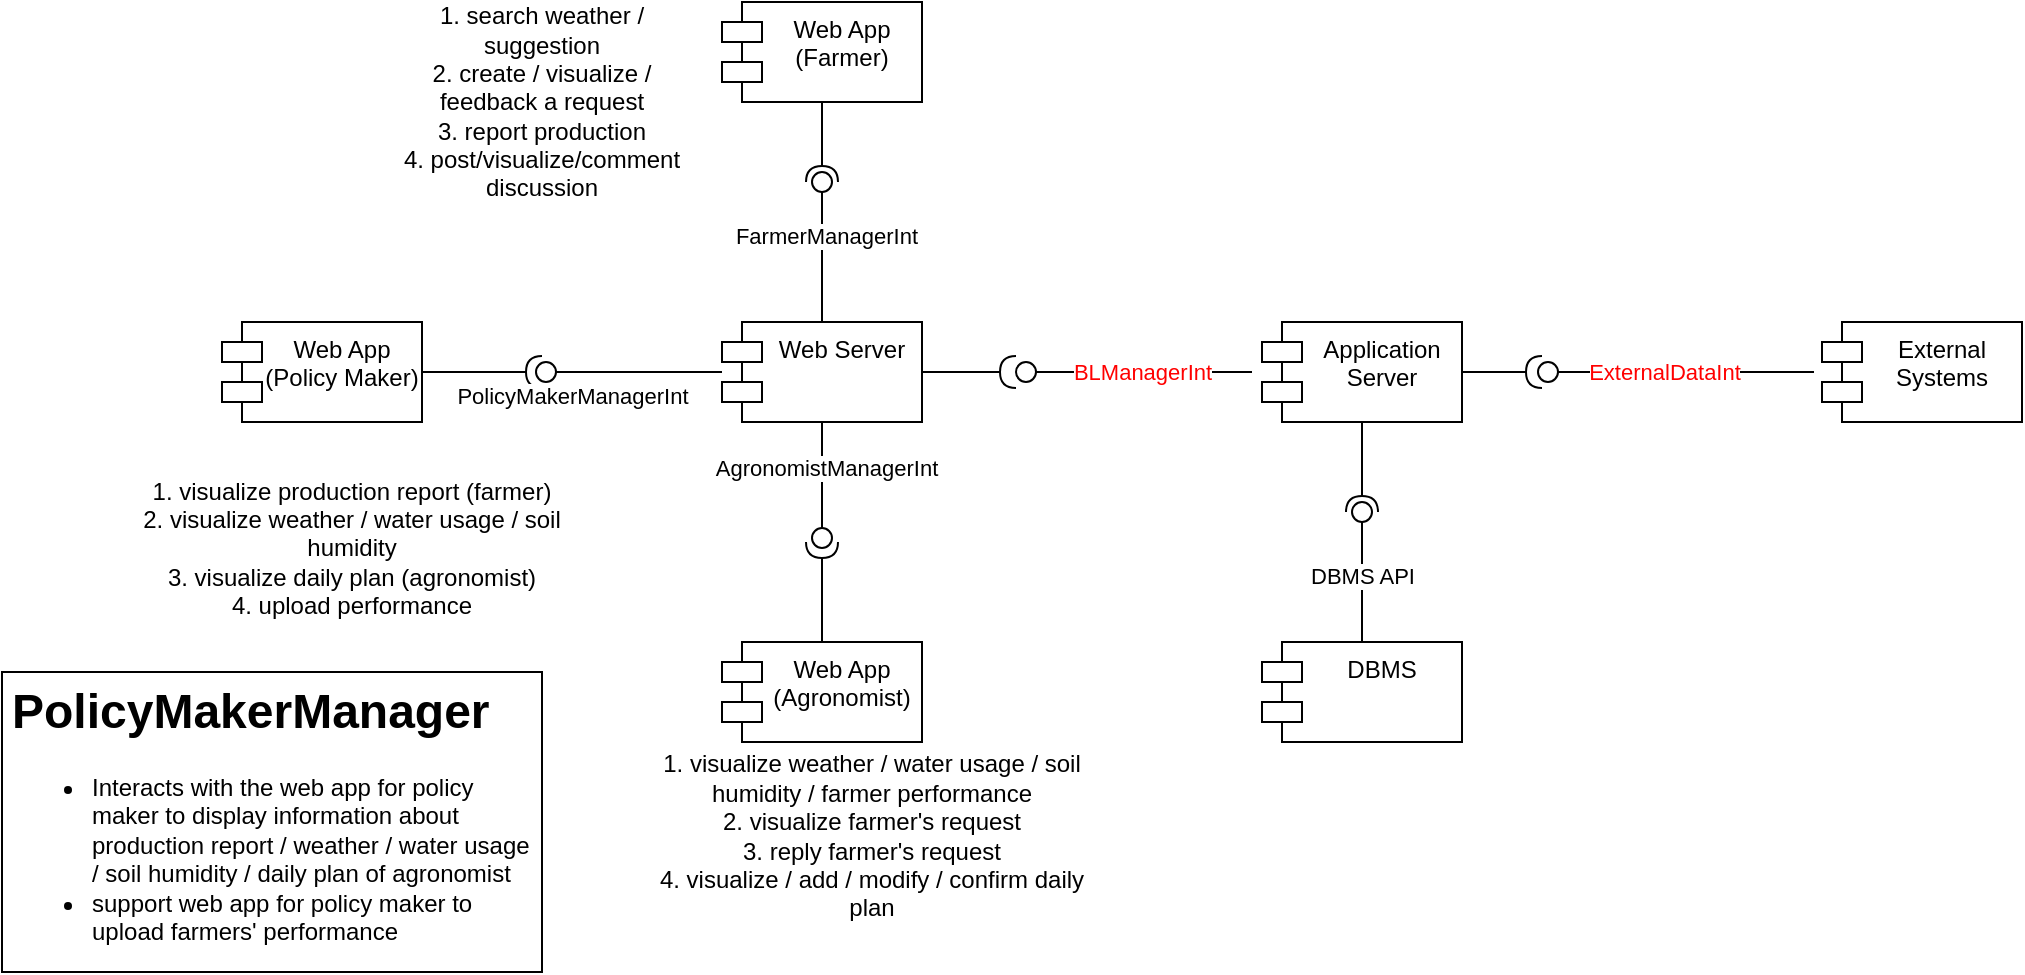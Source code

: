 <mxfile version="16.0.0" type="device" pages="4"><diagram name="Main components" id="5f0bae14-7c28-e335-631c-24af17079c00"><mxGraphModel dx="946" dy="620" grid="1" gridSize="10" guides="1" tooltips="1" connect="1" arrows="1" fold="1" page="1" pageScale="1" pageWidth="1100" pageHeight="850" background="none" math="0" shadow="0"><root><mxCell id="0"/><mxCell id="1" parent="0"/><mxCell id="2pjWFU-UAg0wNQD3_3iW-1" value="Web App&#10;(Policy Maker)" style="shape=module;align=left;spacingLeft=20;align=center;verticalAlign=top;" parent="1" vertex="1"><mxGeometry x="130" y="265" width="100" height="50" as="geometry"/></mxCell><mxCell id="2pjWFU-UAg0wNQD3_3iW-2" value="" style="rounded=0;orthogonalLoop=1;jettySize=auto;html=1;endArrow=none;endFill=0;sketch=0;sourcePerimeterSpacing=0;targetPerimeterSpacing=0;" parent="1" target="2pjWFU-UAg0wNQD3_3iW-4" edge="1"><mxGeometry relative="1" as="geometry"><mxPoint x="380" y="290" as="sourcePoint"/></mxGeometry></mxCell><mxCell id="2pjWFU-UAg0wNQD3_3iW-3" value="" style="rounded=0;orthogonalLoop=1;jettySize=auto;html=1;endArrow=halfCircle;endFill=0;endSize=6;strokeWidth=1;sketch=0;exitX=1;exitY=0.5;exitDx=0;exitDy=0;" parent="1" source="2pjWFU-UAg0wNQD3_3iW-1" edge="1"><mxGeometry relative="1" as="geometry"><mxPoint x="320" y="290" as="sourcePoint"/><mxPoint x="290" y="290" as="targetPoint"/></mxGeometry></mxCell><mxCell id="2pjWFU-UAg0wNQD3_3iW-4" value="" style="ellipse;whiteSpace=wrap;html=1;align=center;aspect=fixed;resizable=0;points=[];outlineConnect=0;sketch=0;" parent="1" vertex="1"><mxGeometry x="287" y="285" width="10" height="10" as="geometry"/></mxCell><mxCell id="2pjWFU-UAg0wNQD3_3iW-6" value="Web Server" style="shape=module;align=left;spacingLeft=20;align=center;verticalAlign=top;" parent="1" vertex="1"><mxGeometry x="380" y="265" width="100" height="50" as="geometry"/></mxCell><mxCell id="2pjWFU-UAg0wNQD3_3iW-10" value="Application&#10;Server" style="shape=module;align=left;spacingLeft=20;align=center;verticalAlign=top;" parent="1" vertex="1"><mxGeometry x="650" y="265" width="100" height="50" as="geometry"/></mxCell><mxCell id="2pjWFU-UAg0wNQD3_3iW-12" value="" style="rounded=0;orthogonalLoop=1;jettySize=auto;html=1;endArrow=halfCircle;endFill=0;endSize=6;strokeWidth=1;sketch=0;exitX=1;exitY=0.5;exitDx=0;exitDy=0;" parent="1" source="2pjWFU-UAg0wNQD3_3iW-6" target="2pjWFU-UAg0wNQD3_3iW-15" edge="1"><mxGeometry relative="1" as="geometry"><mxPoint x="290" y="300" as="sourcePoint"/><mxPoint x="510" y="290" as="targetPoint"/></mxGeometry></mxCell><mxCell id="2pjWFU-UAg0wNQD3_3iW-14" value="" style="rounded=0;orthogonalLoop=1;jettySize=auto;html=1;endArrow=none;endFill=0;sketch=0;sourcePerimeterSpacing=0;targetPerimeterSpacing=0;exitX=-0.05;exitY=0.5;exitDx=0;exitDy=0;exitPerimeter=0;" parent="1" source="2pjWFU-UAg0wNQD3_3iW-10" target="2pjWFU-UAg0wNQD3_3iW-15" edge="1"><mxGeometry relative="1" as="geometry"><mxPoint x="560" y="290" as="sourcePoint"/><mxPoint x="520" y="291" as="targetPoint"/></mxGeometry></mxCell><mxCell id="2pjWFU-UAg0wNQD3_3iW-44" value="BLManagerInt" style="edgeLabel;html=1;align=center;verticalAlign=middle;resizable=0;points=[];fontColor=#FF0000;" parent="2pjWFU-UAg0wNQD3_3iW-14" vertex="1" connectable="0"><mxGeometry x="0.463" y="-2" relative="1" as="geometry"><mxPoint x="24" y="2" as="offset"/></mxGeometry></mxCell><mxCell id="2pjWFU-UAg0wNQD3_3iW-15" value="" style="ellipse;whiteSpace=wrap;html=1;align=center;aspect=fixed;resizable=0;points=[];outlineConnect=0;sketch=0;" parent="1" vertex="1"><mxGeometry x="527" y="285" width="10" height="10" as="geometry"/></mxCell><mxCell id="2pjWFU-UAg0wNQD3_3iW-17" value="DBMS" style="shape=module;align=left;spacingLeft=20;align=center;verticalAlign=top;" parent="1" vertex="1"><mxGeometry x="650" y="425" width="100" height="50" as="geometry"/></mxCell><mxCell id="2pjWFU-UAg0wNQD3_3iW-18" value="" style="rounded=0;orthogonalLoop=1;jettySize=auto;html=1;endArrow=none;endFill=0;sketch=0;sourcePerimeterSpacing=0;targetPerimeterSpacing=0;exitX=0.5;exitY=0;exitDx=0;exitDy=0;" parent="1" source="2pjWFU-UAg0wNQD3_3iW-17" target="2pjWFU-UAg0wNQD3_3iW-20" edge="1"><mxGeometry relative="1" as="geometry"><mxPoint x="680" y="360" as="sourcePoint"/></mxGeometry></mxCell><mxCell id="2pjWFU-UAg0wNQD3_3iW-34" value="DBMS API" style="edgeLabel;html=1;align=center;verticalAlign=middle;resizable=0;points=[];" parent="2pjWFU-UAg0wNQD3_3iW-18" vertex="1" connectable="0"><mxGeometry x="0.1" relative="1" as="geometry"><mxPoint as="offset"/></mxGeometry></mxCell><mxCell id="2pjWFU-UAg0wNQD3_3iW-19" value="" style="rounded=0;orthogonalLoop=1;jettySize=auto;html=1;endArrow=halfCircle;endFill=0;entryX=0.5;entryY=0.5;endSize=6;strokeWidth=1;sketch=0;exitX=0.5;exitY=1;exitDx=0;exitDy=0;" parent="1" source="2pjWFU-UAg0wNQD3_3iW-10" target="2pjWFU-UAg0wNQD3_3iW-20" edge="1"><mxGeometry relative="1" as="geometry"><mxPoint x="720" y="360" as="sourcePoint"/></mxGeometry></mxCell><mxCell id="2pjWFU-UAg0wNQD3_3iW-20" value="" style="ellipse;whiteSpace=wrap;html=1;align=center;aspect=fixed;resizable=0;points=[];outlineConnect=0;sketch=0;" parent="1" vertex="1"><mxGeometry x="695" y="355" width="10" height="10" as="geometry"/></mxCell><mxCell id="2pjWFU-UAg0wNQD3_3iW-21" value="Web App&#10;(Farmer)" style="shape=module;align=left;spacingLeft=20;align=center;verticalAlign=top;" parent="1" vertex="1"><mxGeometry x="380" y="105" width="100" height="50" as="geometry"/></mxCell><mxCell id="2pjWFU-UAg0wNQD3_3iW-22" value="" style="rounded=0;orthogonalLoop=1;jettySize=auto;html=1;endArrow=none;endFill=0;sketch=0;targetPerimeterSpacing=0;exitX=0.5;exitY=0;exitDx=0;exitDy=0;startArrow=none;" parent="1" source="2pjWFU-UAg0wNQD3_3iW-24" edge="1"><mxGeometry relative="1" as="geometry"><mxPoint x="580" y="130" as="sourcePoint"/><mxPoint x="430" y="205" as="targetPoint"/></mxGeometry></mxCell><mxCell id="2pjWFU-UAg0wNQD3_3iW-23" value="" style="rounded=0;orthogonalLoop=1;jettySize=auto;html=1;endArrow=halfCircle;endFill=0;endSize=6;strokeWidth=1;sketch=0;exitX=0.5;exitY=1;exitDx=0;exitDy=0;" parent="1" source="2pjWFU-UAg0wNQD3_3iW-21" edge="1"><mxGeometry relative="1" as="geometry"><mxPoint x="520" y="130" as="sourcePoint"/><mxPoint x="430" y="195" as="targetPoint"/></mxGeometry></mxCell><mxCell id="2pjWFU-UAg0wNQD3_3iW-24" value="" style="ellipse;whiteSpace=wrap;html=1;align=center;aspect=fixed;resizable=0;points=[];outlineConnect=0;sketch=0;" parent="1" vertex="1"><mxGeometry x="425" y="190" width="10" height="10" as="geometry"/></mxCell><mxCell id="2pjWFU-UAg0wNQD3_3iW-25" value="" style="rounded=0;orthogonalLoop=1;jettySize=auto;html=1;endArrow=none;endFill=0;sketch=0;sourcePerimeterSpacing=0;exitX=0.5;exitY=0;exitDx=0;exitDy=0;" parent="1" source="2pjWFU-UAg0wNQD3_3iW-6" target="2pjWFU-UAg0wNQD3_3iW-24" edge="1"><mxGeometry relative="1" as="geometry"><mxPoint x="430" y="265" as="sourcePoint"/><mxPoint x="430" y="205" as="targetPoint"/></mxGeometry></mxCell><mxCell id="2pjWFU-UAg0wNQD3_3iW-43" value="FarmerManagerInt" style="edgeLabel;html=1;align=center;verticalAlign=middle;resizable=0;points=[];" parent="2pjWFU-UAg0wNQD3_3iW-25" vertex="1" connectable="0"><mxGeometry x="0.323" y="-2" relative="1" as="geometry"><mxPoint as="offset"/></mxGeometry></mxCell><mxCell id="2pjWFU-UAg0wNQD3_3iW-26" value="Web App&#10;(Agronomist)" style="shape=module;align=left;spacingLeft=20;align=center;verticalAlign=top;" parent="1" vertex="1"><mxGeometry x="380" y="425" width="100" height="50" as="geometry"/></mxCell><mxCell id="2pjWFU-UAg0wNQD3_3iW-27" value="" style="rounded=0;orthogonalLoop=1;jettySize=auto;html=1;endArrow=none;endFill=0;sketch=0;sourcePerimeterSpacing=0;targetPerimeterSpacing=0;exitX=0.5;exitY=1;exitDx=0;exitDy=0;" parent="1" source="2pjWFU-UAg0wNQD3_3iW-6" target="2pjWFU-UAg0wNQD3_3iW-29" edge="1"><mxGeometry relative="1" as="geometry"><mxPoint x="395" y="360" as="sourcePoint"/></mxGeometry></mxCell><mxCell id="2pjWFU-UAg0wNQD3_3iW-40" value="AgronomistManagerInt" style="edgeLabel;html=1;align=center;verticalAlign=middle;resizable=0;points=[];" parent="2pjWFU-UAg0wNQD3_3iW-27" vertex="1" connectable="0"><mxGeometry x="-0.132" y="2" relative="1" as="geometry"><mxPoint as="offset"/></mxGeometry></mxCell><mxCell id="2pjWFU-UAg0wNQD3_3iW-28" value="" style="rounded=0;orthogonalLoop=1;jettySize=auto;html=1;endArrow=halfCircle;endFill=0;endSize=6;strokeWidth=1;sketch=0;exitX=0.5;exitY=0;exitDx=0;exitDy=0;" parent="1" source="2pjWFU-UAg0wNQD3_3iW-26" edge="1"><mxGeometry relative="1" as="geometry"><mxPoint x="435" y="360" as="sourcePoint"/><mxPoint x="430" y="375" as="targetPoint"/></mxGeometry></mxCell><mxCell id="2pjWFU-UAg0wNQD3_3iW-29" value="" style="ellipse;whiteSpace=wrap;html=1;align=center;aspect=fixed;resizable=0;points=[];outlineConnect=0;sketch=0;" parent="1" vertex="1"><mxGeometry x="425" y="368" width="10" height="10" as="geometry"/></mxCell><mxCell id="2pjWFU-UAg0wNQD3_3iW-31" value="1. visualize production report (farmer)&lt;br&gt;2. visualize weather / water usage / soil humidity&lt;br&gt;3. visualize daily plan (agronomist)&lt;br&gt;4. upload performance" style="text;html=1;strokeColor=none;fillColor=none;align=center;verticalAlign=middle;whiteSpace=wrap;rounded=0;" parent="1" vertex="1"><mxGeometry x="80" y="331" width="230" height="94" as="geometry"/></mxCell><mxCell id="2pjWFU-UAg0wNQD3_3iW-32" value="1. visualize weather / water usage / soil humidity / farmer performance&lt;br&gt;2. visualize farmer's request&lt;br&gt;3. reply farmer's request&lt;br&gt;4. visualize / add / modify / confirm daily plan" style="text;html=1;strokeColor=none;fillColor=none;align=center;verticalAlign=middle;whiteSpace=wrap;rounded=0;" parent="1" vertex="1"><mxGeometry x="340" y="475" width="230" height="94" as="geometry"/></mxCell><mxCell id="2pjWFU-UAg0wNQD3_3iW-33" value="1. search weather / suggestion&lt;br&gt;2. create / visualize / feedback a request&lt;br&gt;3. report production&lt;br&gt;4. post/visualize/comment discussion" style="text;html=1;strokeColor=none;fillColor=none;align=center;verticalAlign=middle;whiteSpace=wrap;rounded=0;" parent="1" vertex="1"><mxGeometry x="210" y="110" width="160" height="90" as="geometry"/></mxCell><mxCell id="2pjWFU-UAg0wNQD3_3iW-36" value="External&#10;Systems" style="shape=module;align=left;spacingLeft=20;align=center;verticalAlign=top;" parent="1" vertex="1"><mxGeometry x="930" y="265" width="100" height="50" as="geometry"/></mxCell><mxCell id="2pjWFU-UAg0wNQD3_3iW-37" value="" style="rounded=0;orthogonalLoop=1;jettySize=auto;html=1;endArrow=none;endFill=0;sketch=0;sourcePerimeterSpacing=0;targetPerimeterSpacing=0;exitX=-0.04;exitY=0.5;exitDx=0;exitDy=0;exitPerimeter=0;" parent="1" source="2pjWFU-UAg0wNQD3_3iW-36" target="2pjWFU-UAg0wNQD3_3iW-39" edge="1"><mxGeometry relative="1" as="geometry"><mxPoint x="750" y="358" as="sourcePoint"/><mxPoint x="810" y="290" as="targetPoint"/></mxGeometry></mxCell><mxCell id="2pjWFU-UAg0wNQD3_3iW-45" value="ExternalDataInt" style="edgeLabel;html=1;align=center;verticalAlign=middle;resizable=0;points=[];fontColor=#FF0000;" parent="2pjWFU-UAg0wNQD3_3iW-37" vertex="1" connectable="0"><mxGeometry x="0.324" relative="1" as="geometry"><mxPoint x="9" as="offset"/></mxGeometry></mxCell><mxCell id="2pjWFU-UAg0wNQD3_3iW-38" value="" style="rounded=0;orthogonalLoop=1;jettySize=auto;html=1;endArrow=halfCircle;endFill=0;endSize=6;strokeWidth=1;sketch=0;exitX=1;exitY=0.5;exitDx=0;exitDy=0;" parent="1" source="2pjWFU-UAg0wNQD3_3iW-10" edge="1"><mxGeometry relative="1" as="geometry"><mxPoint x="790" y="358" as="sourcePoint"/><mxPoint x="790" y="290" as="targetPoint"/></mxGeometry></mxCell><mxCell id="2pjWFU-UAg0wNQD3_3iW-39" value="" style="ellipse;whiteSpace=wrap;html=1;align=center;aspect=fixed;resizable=0;points=[];outlineConnect=0;sketch=0;" parent="1" vertex="1"><mxGeometry x="788" y="285" width="10" height="10" as="geometry"/></mxCell><mxCell id="2pjWFU-UAg0wNQD3_3iW-42" value="PolicyMakerManagerInt" style="edgeLabel;html=1;align=center;verticalAlign=middle;resizable=0;points=[];" parent="1" vertex="1" connectable="0"><mxGeometry x="442" y="348" as="geometry"><mxPoint x="-137" y="-46" as="offset"/></mxGeometry></mxCell><mxCell id="2pjWFU-UAg0wNQD3_3iW-46" value="&lt;h1&gt;PolicyMakerManager&lt;/h1&gt;&lt;p&gt;&lt;ul&gt;&lt;li&gt;Interacts with the web app for policy maker to display information about production report / weather / water usage / soil humidity / daily plan of agronomist&lt;/li&gt;&lt;li&gt;support web app for policy maker to upload farmers' performance&lt;/li&gt;&lt;/ul&gt;&lt;/p&gt;" style="text;html=1;strokeColor=default;fillColor=none;spacing=5;spacingTop=-20;whiteSpace=wrap;overflow=hidden;rounded=0;fontColor=#000000;" parent="1" vertex="1"><mxGeometry x="20" y="440" width="270" height="150" as="geometry"/></mxCell></root></mxGraphModel></diagram><diagram id="40v8OkRdBcuo48OiAqHm" name="Application Server"><mxGraphModel dx="1351" dy="886" grid="1" gridSize="10" guides="1" tooltips="1" connect="1" arrows="1" fold="1" page="1" pageScale="1" pageWidth="12800" pageHeight="7200" math="0" shadow="0"><root><mxCell id="-ifzOxHPKiLjMXdGGfmM-0"/><mxCell id="-ifzOxHPKiLjMXdGGfmM-1" parent="-ifzOxHPKiLjMXdGGfmM-0"/><mxCell id="qOf3gpTg_wjUnEY_eAym-10" value="&lt;b&gt;Component&lt;/b&gt; Forum Manager" style="shape=umlFrame;whiteSpace=wrap;html=1;fontColor=#000000;strokeColor=default;width=180;height=15;" parent="-ifzOxHPKiLjMXdGGfmM-1" vertex="1"><mxGeometry x="200" y="1140" width="290" height="200" as="geometry"/></mxCell><mxCell id="Xo1U-241je6xNXpfLlcw-1" value="&lt;b&gt;component&lt;/b&gt; Application Server" style="shape=umlFrame;whiteSpace=wrap;html=1;width=200;height=20;fillColor=#dae8fc;strokeColor=#6c8ebf;" parent="-ifzOxHPKiLjMXdGGfmM-1" vertex="1"><mxGeometry x="400" y="300" width="610" height="380" as="geometry"/></mxCell><mxCell id="wUxJZdELqGM6fDvwJdmz-9" style="edgeStyle=none;rounded=0;orthogonalLoop=1;jettySize=auto;html=1;exitX=1;exitY=0.5;exitDx=0;exitDy=0;entryX=1;entryY=0.5;entryDx=0;entryDy=0;entryPerimeter=0;fontColor=#000000;endArrow=none;endFill=0;" parent="-ifzOxHPKiLjMXdGGfmM-1" source="cYGPpxrE64tic4SMANSQ-2" target="wUxJZdELqGM6fDvwJdmz-3" edge="1"><mxGeometry relative="1" as="geometry"/></mxCell><mxCell id="cYGPpxrE64tic4SMANSQ-2" value="Daily Plan Manager" style="shape=module;align=left;spacingLeft=20;align=center;verticalAlign=top;fontColor=#000000;strokeColor=default;" parent="-ifzOxHPKiLjMXdGGfmM-1" vertex="1"><mxGeometry x="440" y="440" width="150" height="50" as="geometry"/></mxCell><mxCell id="wUxJZdELqGM6fDvwJdmz-10" style="edgeStyle=none;rounded=0;orthogonalLoop=1;jettySize=auto;html=1;exitX=0.5;exitY=0;exitDx=0;exitDy=0;entryX=1;entryY=0.5;entryDx=0;entryDy=0;entryPerimeter=0;fontColor=#000000;endArrow=none;endFill=0;" parent="-ifzOxHPKiLjMXdGGfmM-1" source="cYGPpxrE64tic4SMANSQ-3" target="wUxJZdELqGM6fDvwJdmz-3" edge="1"><mxGeometry relative="1" as="geometry"/></mxCell><mxCell id="cYGPpxrE64tic4SMANSQ-3" value="Problem Manager" style="shape=module;align=left;spacingLeft=20;align=center;verticalAlign=top;fontColor=#000000;strokeColor=default;" parent="-ifzOxHPKiLjMXdGGfmM-1" vertex="1"><mxGeometry x="440" y="530" width="150" height="50" as="geometry"/></mxCell><mxCell id="cYGPpxrE64tic4SMANSQ-4" value="Data Manager" style="shape=module;align=left;spacingLeft=20;align=center;verticalAlign=top;fontColor=#000000;strokeColor=default;" parent="-ifzOxHPKiLjMXdGGfmM-1" vertex="1"><mxGeometry x="870" y="430" width="120" height="50" as="geometry"/></mxCell><mxCell id="wUxJZdELqGM6fDvwJdmz-12" style="edgeStyle=none;rounded=0;orthogonalLoop=1;jettySize=auto;html=1;exitX=0.5;exitY=0;exitDx=0;exitDy=0;entryX=1;entryY=0.5;entryDx=0;entryDy=0;entryPerimeter=0;fontColor=#000000;endArrow=none;endFill=0;" parent="-ifzOxHPKiLjMXdGGfmM-1" source="cYGPpxrE64tic4SMANSQ-5" target="wUxJZdELqGM6fDvwJdmz-3" edge="1"><mxGeometry relative="1" as="geometry"/></mxCell><mxCell id="cYGPpxrE64tic4SMANSQ-5" value="Account Manager" style="shape=module;align=left;spacingLeft=20;align=center;verticalAlign=top;strokeColor=#82b366;fillColor=#d5e8d4;" parent="-ifzOxHPKiLjMXdGGfmM-1" vertex="1"><mxGeometry x="620" y="530" width="150" height="50" as="geometry"/></mxCell><mxCell id="wUxJZdELqGM6fDvwJdmz-6" style="rounded=0;orthogonalLoop=1;jettySize=auto;html=1;exitX=0.75;exitY=1;exitDx=0;exitDy=0;fontColor=#000000;endArrow=none;endFill=0;entryX=1;entryY=0.5;entryDx=0;entryDy=0;entryPerimeter=0;" parent="-ifzOxHPKiLjMXdGGfmM-1" source="cYGPpxrE64tic4SMANSQ-6" target="wUxJZdELqGM6fDvwJdmz-3" edge="1"><mxGeometry relative="1" as="geometry"><mxPoint x="760" y="450" as="targetPoint"/></mxGeometry></mxCell><mxCell id="cYGPpxrE64tic4SMANSQ-6" value="Production Report Manager" style="shape=module;align=left;spacingLeft=20;align=center;verticalAlign=top;fontColor=#000000;strokeColor=default;" parent="-ifzOxHPKiLjMXdGGfmM-1" vertex="1"><mxGeometry x="440" y="340" width="180" height="50" as="geometry"/></mxCell><mxCell id="cYGPpxrE64tic4SMANSQ-12" value="" style="rounded=0;orthogonalLoop=1;jettySize=auto;html=1;endArrow=none;endFill=0;sketch=0;sourcePerimeterSpacing=0;targetPerimeterSpacing=0;fontColor=#000000;" parent="-ifzOxHPKiLjMXdGGfmM-1" target="cYGPpxrE64tic4SMANSQ-14" edge="1"><mxGeometry relative="1" as="geometry"><mxPoint x="1110" y="455" as="sourcePoint"/></mxGeometry></mxCell><mxCell id="cYGPpxrE64tic4SMANSQ-15" value="DBMS API" style="edgeLabel;html=1;align=center;verticalAlign=middle;resizable=0;points=[];fontColor=#000000;" parent="cYGPpxrE64tic4SMANSQ-12" vertex="1" connectable="0"><mxGeometry x="0.371" y="-3" relative="1" as="geometry"><mxPoint x="8" y="3" as="offset"/></mxGeometry></mxCell><mxCell id="cYGPpxrE64tic4SMANSQ-13" value="" style="rounded=0;orthogonalLoop=1;jettySize=auto;html=1;endArrow=halfCircle;endFill=0;entryX=0.5;entryY=0.5;endSize=6;strokeWidth=1;sketch=0;fontColor=#000000;exitX=1;exitY=0.5;exitDx=0;exitDy=0;" parent="-ifzOxHPKiLjMXdGGfmM-1" source="cYGPpxrE64tic4SMANSQ-4" target="cYGPpxrE64tic4SMANSQ-14" edge="1"><mxGeometry relative="1" as="geometry"><mxPoint x="1150" y="455" as="sourcePoint"/></mxGeometry></mxCell><mxCell id="cYGPpxrE64tic4SMANSQ-14" value="" style="ellipse;whiteSpace=wrap;html=1;align=center;aspect=fixed;resizable=0;points=[];outlineConnect=0;sketch=0;fontColor=#000000;strokeColor=default;" parent="-ifzOxHPKiLjMXdGGfmM-1" vertex="1"><mxGeometry x="1030" y="450" width="10" height="10" as="geometry"/></mxCell><mxCell id="h2dPkIDsanQKGLslYKiZ-0" value="Geospatial Data Manager" style="shape=module;align=left;spacingLeft=20;align=center;verticalAlign=top;strokeColor=#82b366;fillColor=#d5e8d4;" parent="-ifzOxHPKiLjMXdGGfmM-1" vertex="1"><mxGeometry x="810" y="600" width="170" height="50" as="geometry"/></mxCell><mxCell id="wUxJZdELqGM6fDvwJdmz-5" style="rounded=0;orthogonalLoop=1;jettySize=auto;html=1;exitX=0.5;exitY=1;exitDx=0;exitDy=0;entryX=1;entryY=0.5;entryDx=0;entryDy=0;entryPerimeter=0;fontColor=#000000;endArrow=none;endFill=0;" parent="-ifzOxHPKiLjMXdGGfmM-1" source="Xo1U-241je6xNXpfLlcw-0" target="wUxJZdELqGM6fDvwJdmz-3" edge="1"><mxGeometry relative="1" as="geometry"/></mxCell><mxCell id="Xo1U-241je6xNXpfLlcw-0" value="Forum Manager" style="shape=module;align=left;spacingLeft=20;align=center;verticalAlign=top;strokeColor=#82b366;fillColor=#d5e8d4;" parent="-ifzOxHPKiLjMXdGGfmM-1" vertex="1"><mxGeometry x="660" y="340" width="150" height="50" as="geometry"/></mxCell><mxCell id="Id4G4kKAB8LCqXMB2FCr-0" style="edgeStyle=orthogonalEdgeStyle;rounded=0;orthogonalLoop=1;jettySize=auto;html=1;exitX=0.25;exitY=1;exitDx=0;exitDy=0;endArrow=none;endFill=0;" edge="1" parent="-ifzOxHPKiLjMXdGGfmM-1" source="LdhErVJLZs9tDe7eYx8J-0"><mxGeometry relative="1" as="geometry"><mxPoint x="690" y="641" as="targetPoint"/><Array as="points"><mxPoint x="185" y="730"/><mxPoint x="690" y="730"/></Array></mxGeometry></mxCell><mxCell id="LdhErVJLZs9tDe7eYx8J-0" value="Web Server" style="shape=module;align=left;spacingLeft=20;align=center;verticalAlign=top;" parent="-ifzOxHPKiLjMXdGGfmM-1" vertex="1"><mxGeometry x="160" y="430" width="100" height="50" as="geometry"/></mxCell><mxCell id="LdhErVJLZs9tDe7eYx8J-1" value="" style="rounded=0;orthogonalLoop=1;jettySize=auto;html=1;endArrow=halfCircle;endFill=0;endSize=6;strokeWidth=1;sketch=0;exitX=0.75;exitY=0;exitDx=0;exitDy=0;" parent="-ifzOxHPKiLjMXdGGfmM-1" source="LdhErVJLZs9tDe7eYx8J-0" target="LdhErVJLZs9tDe7eYx8J-4" edge="1"><mxGeometry relative="1" as="geometry"><mxPoint x="260" y="454" as="sourcePoint"/><mxPoint x="297" y="399" as="targetPoint"/></mxGeometry></mxCell><mxCell id="LdhErVJLZs9tDe7eYx8J-2" value="" style="rounded=0;orthogonalLoop=1;jettySize=auto;html=1;endArrow=none;endFill=0;sketch=0;sourcePerimeterSpacing=0;targetPerimeterSpacing=0;exitX=-0.017;exitY=0.52;exitDx=0;exitDy=0;exitPerimeter=0;" parent="-ifzOxHPKiLjMXdGGfmM-1" source="cYGPpxrE64tic4SMANSQ-6" target="LdhErVJLZs9tDe7eYx8J-4" edge="1"><mxGeometry relative="1" as="geometry"><mxPoint x="430" y="410" as="sourcePoint"/><mxPoint x="285" y="456" as="targetPoint"/></mxGeometry></mxCell><mxCell id="LdhErVJLZs9tDe7eYx8J-20" value="ProdReportManagerInt" style="edgeLabel;html=1;align=center;verticalAlign=middle;resizable=0;points=[];fontColor=#000000;" parent="LdhErVJLZs9tDe7eYx8J-2" vertex="1" connectable="0"><mxGeometry x="0.463" relative="1" as="geometry"><mxPoint x="-1" y="-6" as="offset"/></mxGeometry></mxCell><mxCell id="LdhErVJLZs9tDe7eYx8J-4" value="" style="ellipse;whiteSpace=wrap;html=1;align=center;aspect=fixed;resizable=0;points=[];outlineConnect=0;sketch=0;" parent="-ifzOxHPKiLjMXdGGfmM-1" vertex="1"><mxGeometry x="296" y="390" width="10" height="10" as="geometry"/></mxCell><mxCell id="LdhErVJLZs9tDe7eYx8J-5" value="" style="rounded=0;orthogonalLoop=1;jettySize=auto;html=1;endArrow=none;endFill=0;sketch=0;sourcePerimeterSpacing=0;targetPerimeterSpacing=0;fontColor=#000000;exitX=-0.013;exitY=0.5;exitDx=0;exitDy=0;exitPerimeter=0;" parent="-ifzOxHPKiLjMXdGGfmM-1" source="cYGPpxrE64tic4SMANSQ-2" target="LdhErVJLZs9tDe7eYx8J-7" edge="1"><mxGeometry relative="1" as="geometry"><mxPoint x="330" y="455" as="sourcePoint"/></mxGeometry></mxCell><mxCell id="LdhErVJLZs9tDe7eYx8J-19" value="DailyPlanManagerInt" style="edgeLabel;html=1;align=center;verticalAlign=middle;resizable=0;points=[];fontColor=#000000;" parent="LdhErVJLZs9tDe7eYx8J-5" vertex="1" connectable="0"><mxGeometry x="0.416" relative="1" as="geometry"><mxPoint x="-34" y="10" as="offset"/></mxGeometry></mxCell><mxCell id="LdhErVJLZs9tDe7eYx8J-6" value="" style="rounded=0;orthogonalLoop=1;jettySize=auto;html=1;endArrow=halfCircle;endFill=0;entryX=0.5;entryY=0.5;endSize=6;strokeWidth=1;sketch=0;fontColor=#000000;exitX=1;exitY=0.5;exitDx=0;exitDy=0;" parent="-ifzOxHPKiLjMXdGGfmM-1" source="LdhErVJLZs9tDe7eYx8J-0" target="LdhErVJLZs9tDe7eYx8J-7" edge="1"><mxGeometry relative="1" as="geometry"><mxPoint x="370" y="455" as="sourcePoint"/></mxGeometry></mxCell><mxCell id="LdhErVJLZs9tDe7eYx8J-7" value="" style="ellipse;whiteSpace=wrap;html=1;align=center;aspect=fixed;resizable=0;points=[];outlineConnect=0;sketch=0;fontColor=#000000;strokeColor=default;" parent="-ifzOxHPKiLjMXdGGfmM-1" vertex="1"><mxGeometry x="345" y="450" width="10" height="10" as="geometry"/></mxCell><mxCell id="LdhErVJLZs9tDe7eYx8J-8" value="" style="rounded=0;orthogonalLoop=1;jettySize=auto;html=1;endArrow=none;endFill=0;sketch=0;sourcePerimeterSpacing=0;targetPerimeterSpacing=0;fontColor=#000000;edgeStyle=orthogonalEdgeStyle;exitX=0.5;exitY=0;exitDx=0;exitDy=0;" parent="-ifzOxHPKiLjMXdGGfmM-1" source="Xo1U-241je6xNXpfLlcw-0" target="LdhErVJLZs9tDe7eYx8J-10" edge="1"><mxGeometry relative="1" as="geometry"><mxPoint x="530" y="285" as="sourcePoint"/><Array as="points"><mxPoint x="735" y="265"/></Array></mxGeometry></mxCell><mxCell id="LdhErVJLZs9tDe7eYx8J-21" value="ForumManagerInt" style="edgeLabel;html=1;align=center;verticalAlign=middle;resizable=0;points=[];fontColor=#000000;" parent="LdhErVJLZs9tDe7eYx8J-8" vertex="1" connectable="0"><mxGeometry x="0.618" relative="1" as="geometry"><mxPoint as="offset"/></mxGeometry></mxCell><mxCell id="LdhErVJLZs9tDe7eYx8J-9" value="" style="rounded=0;orthogonalLoop=1;jettySize=auto;html=1;endArrow=halfCircle;endFill=0;entryX=0.5;entryY=0.5;endSize=6;strokeWidth=1;sketch=0;fontColor=#000000;exitX=0.5;exitY=0;exitDx=0;exitDy=0;edgeStyle=orthogonalEdgeStyle;" parent="-ifzOxHPKiLjMXdGGfmM-1" source="LdhErVJLZs9tDe7eYx8J-0" target="LdhErVJLZs9tDe7eYx8J-10" edge="1"><mxGeometry relative="1" as="geometry"><mxPoint x="570" y="285" as="sourcePoint"/><Array as="points"><mxPoint x="210" y="265"/></Array></mxGeometry></mxCell><mxCell id="LdhErVJLZs9tDe7eYx8J-10" value="" style="ellipse;whiteSpace=wrap;html=1;align=center;aspect=fixed;resizable=0;points=[];outlineConnect=0;sketch=0;fontColor=#000000;strokeColor=default;" parent="-ifzOxHPKiLjMXdGGfmM-1" vertex="1"><mxGeometry x="530" y="260" width="10" height="10" as="geometry"/></mxCell><mxCell id="LdhErVJLZs9tDe7eYx8J-11" value="" style="rounded=0;orthogonalLoop=1;jettySize=auto;html=1;endArrow=none;endFill=0;sketch=0;sourcePerimeterSpacing=0;targetPerimeterSpacing=0;fontColor=#000000;" parent="-ifzOxHPKiLjMXdGGfmM-1" target="LdhErVJLZs9tDe7eYx8J-13" edge="1"><mxGeometry relative="1" as="geometry"><mxPoint x="430" y="550" as="sourcePoint"/></mxGeometry></mxCell><mxCell id="LdhErVJLZs9tDe7eYx8J-18" value="ProblemManagerInt" style="edgeLabel;html=1;align=center;verticalAlign=middle;resizable=0;points=[];fontColor=#000000;" parent="LdhErVJLZs9tDe7eYx8J-11" vertex="1" connectable="0"><mxGeometry x="0.538" y="2" relative="1" as="geometry"><mxPoint x="-6" y="9" as="offset"/></mxGeometry></mxCell><mxCell id="LdhErVJLZs9tDe7eYx8J-12" value="" style="rounded=0;orthogonalLoop=1;jettySize=auto;html=1;endArrow=halfCircle;endFill=0;entryX=0.5;entryY=0.5;endSize=6;strokeWidth=1;sketch=0;fontColor=#000000;exitX=1;exitY=0.75;exitDx=0;exitDy=0;" parent="-ifzOxHPKiLjMXdGGfmM-1" source="LdhErVJLZs9tDe7eYx8J-0" target="LdhErVJLZs9tDe7eYx8J-13" edge="1"><mxGeometry relative="1" as="geometry"><mxPoint x="345" y="495" as="sourcePoint"/></mxGeometry></mxCell><mxCell id="LdhErVJLZs9tDe7eYx8J-13" value="" style="ellipse;whiteSpace=wrap;html=1;align=center;aspect=fixed;resizable=0;points=[];outlineConnect=0;sketch=0;fontColor=#000000;strokeColor=default;" parent="-ifzOxHPKiLjMXdGGfmM-1" vertex="1"><mxGeometry x="320" y="490" width="10" height="10" as="geometry"/></mxCell><mxCell id="LdhErVJLZs9tDe7eYx8J-14" value="" style="rounded=0;orthogonalLoop=1;jettySize=auto;html=1;endArrow=none;endFill=0;sketch=0;sourcePerimeterSpacing=0;targetPerimeterSpacing=0;fontColor=#000000;exitX=0.547;exitY=1.06;exitDx=0;exitDy=0;exitPerimeter=0;edgeStyle=orthogonalEdgeStyle;" parent="-ifzOxHPKiLjMXdGGfmM-1" source="cYGPpxrE64tic4SMANSQ-5" target="LdhErVJLZs9tDe7eYx8J-16" edge="1"><mxGeometry relative="1" as="geometry"><mxPoint x="220" y="565" as="sourcePoint"/><Array as="points"><mxPoint x="702" y="600"/><mxPoint x="235" y="600"/></Array></mxGeometry></mxCell><mxCell id="LdhErVJLZs9tDe7eYx8J-17" value="AccountManagerInt" style="edgeLabel;html=1;align=center;verticalAlign=middle;resizable=0;points=[];fontColor=#000000;" parent="LdhErVJLZs9tDe7eYx8J-14" vertex="1" connectable="0"><mxGeometry x="0.558" y="2" relative="1" as="geometry"><mxPoint as="offset"/></mxGeometry></mxCell><mxCell id="LdhErVJLZs9tDe7eYx8J-15" value="" style="rounded=0;orthogonalLoop=1;jettySize=auto;html=1;endArrow=halfCircle;endFill=0;endSize=6;strokeWidth=1;sketch=0;fontColor=#000000;exitX=0.75;exitY=1;exitDx=0;exitDy=0;edgeStyle=orthogonalEdgeStyle;" parent="-ifzOxHPKiLjMXdGGfmM-1" source="LdhErVJLZs9tDe7eYx8J-0" edge="1"><mxGeometry relative="1" as="geometry"><mxPoint x="260" y="565" as="sourcePoint"/><mxPoint x="235" y="565" as="targetPoint"/></mxGeometry></mxCell><mxCell id="LdhErVJLZs9tDe7eYx8J-16" value="" style="ellipse;whiteSpace=wrap;html=1;align=center;aspect=fixed;resizable=0;points=[];outlineConnect=0;sketch=0;fontColor=#000000;strokeColor=default;" parent="-ifzOxHPKiLjMXdGGfmM-1" vertex="1"><mxGeometry x="230" y="560" width="10" height="10" as="geometry"/></mxCell><mxCell id="wUxJZdELqGM6fDvwJdmz-0" value="DBMS" style="shape=module;align=left;spacingLeft=20;align=center;verticalAlign=top;" parent="-ifzOxHPKiLjMXdGGfmM-1" vertex="1"><mxGeometry x="1110" y="430" width="100" height="50" as="geometry"/></mxCell><mxCell id="wUxJZdELqGM6fDvwJdmz-1" value="ExternalSystem" style="shape=module;align=left;spacingLeft=20;align=center;verticalAlign=top;dashed=1;" parent="-ifzOxHPKiLjMXdGGfmM-1" vertex="1"><mxGeometry x="825" y="740" width="140" height="50" as="geometry"/></mxCell><mxCell id="wUxJZdELqGM6fDvwJdmz-4" style="edgeStyle=orthogonalEdgeStyle;rounded=0;orthogonalLoop=1;jettySize=auto;html=1;exitX=0;exitY=0.5;exitDx=0;exitDy=0;exitPerimeter=0;entryX=0.037;entryY=0.505;entryDx=0;entryDy=0;entryPerimeter=0;fontColor=#000000;endArrow=none;endFill=0;" parent="-ifzOxHPKiLjMXdGGfmM-1" source="wUxJZdELqGM6fDvwJdmz-3" target="cYGPpxrE64tic4SMANSQ-4" edge="1"><mxGeometry relative="1" as="geometry"/></mxCell><mxCell id="wUxJZdELqGM6fDvwJdmz-13" value="DataManagerInt" style="edgeLabel;html=1;align=center;verticalAlign=middle;resizable=0;points=[];fontColor=#000000;" parent="wUxJZdELqGM6fDvwJdmz-4" vertex="1" connectable="0"><mxGeometry x="-0.485" y="1" relative="1" as="geometry"><mxPoint x="19" y="1" as="offset"/></mxGeometry></mxCell><mxCell id="wUxJZdELqGM6fDvwJdmz-3" value="" style="shape=providedRequiredInterface;html=1;verticalLabelPosition=bottom;sketch=0;fontColor=#000000;strokeColor=default;rotation=-180;" parent="-ifzOxHPKiLjMXdGGfmM-1" vertex="1"><mxGeometry x="760" y="445" width="20" height="20" as="geometry"/></mxCell><mxCell id="wUxJZdELqGM6fDvwJdmz-14" value="Search Manager" style="shape=module;align=left;spacingLeft=20;align=center;verticalAlign=top;fontColor=#000000;strokeColor=default;" parent="-ifzOxHPKiLjMXdGGfmM-1" vertex="1"><mxGeometry x="440" y="610" width="150" height="50" as="geometry"/></mxCell><mxCell id="wUxJZdELqGM6fDvwJdmz-15" value="" style="rounded=0;orthogonalLoop=1;jettySize=auto;html=1;endArrow=none;endFill=0;sketch=0;sourcePerimeterSpacing=0;targetPerimeterSpacing=0;fontColor=#000000;exitX=0.014;exitY=0.505;exitDx=0;exitDy=0;exitPerimeter=0;" parent="-ifzOxHPKiLjMXdGGfmM-1" source="wUxJZdELqGM6fDvwJdmz-14" target="wUxJZdELqGM6fDvwJdmz-17" edge="1"><mxGeometry relative="1" as="geometry"><mxPoint x="180" y="635" as="sourcePoint"/></mxGeometry></mxCell><mxCell id="wUxJZdELqGM6fDvwJdmz-18" value="SearchManagerInt" style="edgeLabel;html=1;align=center;verticalAlign=middle;resizable=0;points=[];fontColor=#000000;" parent="wUxJZdELqGM6fDvwJdmz-15" vertex="1" connectable="0"><mxGeometry x="0.527" y="-2" relative="1" as="geometry"><mxPoint x="27" y="2" as="offset"/></mxGeometry></mxCell><mxCell id="wUxJZdELqGM6fDvwJdmz-16" value="" style="rounded=0;orthogonalLoop=1;jettySize=auto;html=1;endArrow=halfCircle;endFill=0;entryX=0.5;entryY=0.5;endSize=6;strokeWidth=1;sketch=0;fontColor=#000000;exitX=0.5;exitY=1;exitDx=0;exitDy=0;" parent="-ifzOxHPKiLjMXdGGfmM-1" source="LdhErVJLZs9tDe7eYx8J-0" target="wUxJZdELqGM6fDvwJdmz-17" edge="1"><mxGeometry relative="1" as="geometry"><mxPoint x="220" y="635" as="sourcePoint"/></mxGeometry></mxCell><mxCell id="wUxJZdELqGM6fDvwJdmz-17" value="" style="ellipse;whiteSpace=wrap;html=1;align=center;aspect=fixed;resizable=0;points=[];outlineConnect=0;sketch=0;fontColor=#000000;strokeColor=default;" parent="-ifzOxHPKiLjMXdGGfmM-1" vertex="1"><mxGeometry x="205" y="630" width="10" height="10" as="geometry"/></mxCell><mxCell id="wUxJZdELqGM6fDvwJdmz-19" value="" style="rounded=0;orthogonalLoop=1;jettySize=auto;html=1;endArrow=none;endFill=0;sketch=0;sourcePerimeterSpacing=0;targetPerimeterSpacing=0;fontColor=#000000;exitX=0.043;exitY=0.476;exitDx=0;exitDy=0;exitPerimeter=0;" parent="-ifzOxHPKiLjMXdGGfmM-1" source="h2dPkIDsanQKGLslYKiZ-0" target="wUxJZdELqGM6fDvwJdmz-21" edge="1"><mxGeometry relative="1" as="geometry"><mxPoint x="675" y="635" as="sourcePoint"/></mxGeometry></mxCell><mxCell id="9fspWiYy1alSi3t_NdUP-0" value="GeospDataManagerInt" style="edgeLabel;html=1;align=center;verticalAlign=middle;resizable=0;points=[];fontColor=#000000;" parent="wUxJZdELqGM6fDvwJdmz-19" vertex="1" connectable="0"><mxGeometry x="0.364" relative="1" as="geometry"><mxPoint x="16" y="17" as="offset"/></mxGeometry></mxCell><mxCell id="wUxJZdELqGM6fDvwJdmz-20" value="" style="rounded=0;orthogonalLoop=1;jettySize=auto;html=1;endArrow=halfCircle;endFill=0;entryX=0.5;entryY=0.5;endSize=6;strokeWidth=1;sketch=0;fontColor=#000000;exitX=1;exitY=0.5;exitDx=0;exitDy=0;" parent="-ifzOxHPKiLjMXdGGfmM-1" source="wUxJZdELqGM6fDvwJdmz-14" target="wUxJZdELqGM6fDvwJdmz-21" edge="1"><mxGeometry relative="1" as="geometry"><mxPoint x="715" y="635" as="sourcePoint"/></mxGeometry></mxCell><mxCell id="wUxJZdELqGM6fDvwJdmz-21" value="" style="ellipse;whiteSpace=wrap;html=1;align=center;aspect=fixed;resizable=0;points=[];outlineConnect=0;sketch=0;fontColor=#000000;strokeColor=default;" parent="-ifzOxHPKiLjMXdGGfmM-1" vertex="1"><mxGeometry x="690" y="630" width="10" height="10" as="geometry"/></mxCell><mxCell id="9fspWiYy1alSi3t_NdUP-2" value="" style="rounded=0;orthogonalLoop=1;jettySize=auto;html=1;endArrow=none;endFill=0;sketch=0;sourcePerimeterSpacing=0;targetPerimeterSpacing=0;fontColor=#000000;exitX=0.5;exitY=0;exitDx=0;exitDy=0;" parent="-ifzOxHPKiLjMXdGGfmM-1" source="wUxJZdELqGM6fDvwJdmz-1" target="9fspWiYy1alSi3t_NdUP-4" edge="1"><mxGeometry relative="1" as="geometry"><mxPoint x="875" y="695" as="sourcePoint"/></mxGeometry></mxCell><mxCell id="qOf3gpTg_wjUnEY_eAym-26" value="External System Interface" style="edgeLabel;html=1;align=center;verticalAlign=middle;resizable=0;points=[];fontColor=#000000;" parent="9fspWiYy1alSi3t_NdUP-2" vertex="1" connectable="0"><mxGeometry x="0.081" y="-1" relative="1" as="geometry"><mxPoint as="offset"/></mxGeometry></mxCell><mxCell id="9fspWiYy1alSi3t_NdUP-3" value="" style="rounded=0;orthogonalLoop=1;jettySize=auto;html=1;endArrow=halfCircle;endFill=0;entryX=0.5;entryY=0.5;endSize=6;strokeWidth=1;sketch=0;fontColor=#000000;exitX=0.5;exitY=1;exitDx=0;exitDy=0;" parent="-ifzOxHPKiLjMXdGGfmM-1" source="h2dPkIDsanQKGLslYKiZ-0" target="9fspWiYy1alSi3t_NdUP-4" edge="1"><mxGeometry relative="1" as="geometry"><mxPoint x="915" y="695" as="sourcePoint"/></mxGeometry></mxCell><mxCell id="9fspWiYy1alSi3t_NdUP-4" value="" style="ellipse;whiteSpace=wrap;html=1;align=center;aspect=fixed;resizable=0;points=[];outlineConnect=0;sketch=0;fontColor=#000000;strokeColor=default;" parent="-ifzOxHPKiLjMXdGGfmM-1" vertex="1"><mxGeometry x="890" y="690" width="10" height="10" as="geometry"/></mxCell><mxCell id="YLuTcVzlwlgZo-g_v6pQ-0" value="&lt;b&gt;Component&lt;/b&gt; Account Manager" style="shape=umlFrame;whiteSpace=wrap;html=1;fontColor=#000000;strokeColor=default;width=180;height=20;" parent="-ifzOxHPKiLjMXdGGfmM-1" vertex="1"><mxGeometry x="118.5" y="875" width="321.5" height="220" as="geometry"/></mxCell><mxCell id="YLuTcVzlwlgZo-g_v6pQ-1" style="edgeStyle=none;rounded=0;orthogonalLoop=1;jettySize=auto;html=1;exitX=0.5;exitY=1;exitDx=0;exitDy=0;fontColor=#000000;endArrow=oval;endFill=1;" parent="-ifzOxHPKiLjMXdGGfmM-1" source="YLuTcVzlwlgZo-g_v6pQ-2" edge="1"><mxGeometry relative="1" as="geometry"><mxPoint x="228.5" y="980" as="targetPoint"/></mxGeometry></mxCell><mxCell id="YLuTcVzlwlgZo-g_v6pQ-2" value="Policy Maker&#10;Manager" style="shape=module;align=left;spacingLeft=20;align=center;verticalAlign=top;fontColor=#000000;strokeColor=default;" parent="-ifzOxHPKiLjMXdGGfmM-1" vertex="1"><mxGeometry x="178.5" y="915" width="100" height="50" as="geometry"/></mxCell><mxCell id="YLuTcVzlwlgZo-g_v6pQ-3" style="edgeStyle=none;rounded=0;orthogonalLoop=1;jettySize=auto;html=1;exitX=0.5;exitY=1;exitDx=0;exitDy=0;fontColor=#000000;endArrow=oval;endFill=1;strokeWidth=1;" parent="-ifzOxHPKiLjMXdGGfmM-1" source="YLuTcVzlwlgZo-g_v6pQ-4" edge="1"><mxGeometry relative="1" as="geometry"><mxPoint x="358.833" y="980" as="targetPoint"/></mxGeometry></mxCell><mxCell id="YLuTcVzlwlgZo-g_v6pQ-4" value="Farmer&#10;Manager" style="shape=module;align=left;spacingLeft=20;align=center;verticalAlign=top;fontColor=#000000;strokeColor=default;" parent="-ifzOxHPKiLjMXdGGfmM-1" vertex="1"><mxGeometry x="308.5" y="915" width="100" height="50" as="geometry"/></mxCell><mxCell id="YLuTcVzlwlgZo-g_v6pQ-5" style="edgeStyle=none;rounded=0;orthogonalLoop=1;jettySize=auto;html=1;exitX=0.5;exitY=0;exitDx=0;exitDy=0;fontColor=#000000;endArrow=oval;endFill=1;" parent="-ifzOxHPKiLjMXdGGfmM-1" source="YLuTcVzlwlgZo-g_v6pQ-6" edge="1"><mxGeometry relative="1" as="geometry"><mxPoint x="238.5" y="980" as="targetPoint"/></mxGeometry></mxCell><mxCell id="YLuTcVzlwlgZo-g_v6pQ-6" value="Agronomist&#10;Manager" style="shape=module;align=left;spacingLeft=20;align=center;verticalAlign=top;fontColor=#000000;strokeColor=default;" parent="-ifzOxHPKiLjMXdGGfmM-1" vertex="1"><mxGeometry x="188.5" y="1015" width="100" height="50" as="geometry"/></mxCell><mxCell id="YLuTcVzlwlgZo-g_v6pQ-9" value="" style="rounded=0;orthogonalLoop=1;jettySize=auto;html=1;endArrow=none;endFill=0;sketch=0;targetPerimeterSpacing=0;fontColor=#000000;strokeWidth=2;startArrow=none;" parent="-ifzOxHPKiLjMXdGGfmM-1" target="YLuTcVzlwlgZo-g_v6pQ-10" edge="1"><mxGeometry relative="1" as="geometry"><mxPoint x="480" y="980" as="sourcePoint"/></mxGeometry></mxCell><mxCell id="YLuTcVzlwlgZo-g_v6pQ-10" value="" style="ellipse;whiteSpace=wrap;html=1;align=center;aspect=fixed;resizable=0;points=[];outlineConnect=0;sketch=0;fontColor=#000000;strokeColor=default;" parent="-ifzOxHPKiLjMXdGGfmM-1" vertex="1"><mxGeometry x="58.5" y="975" width="10" height="10" as="geometry"/></mxCell><mxCell id="YLuTcVzlwlgZo-g_v6pQ-11" value="&lt;span style=&quot;font-size: 11px ; background-color: rgb(255 , 255 , 255)&quot;&gt;AccountManagerInt&lt;/span&gt;" style="text;html=1;strokeColor=none;fillColor=none;align=center;verticalAlign=middle;whiteSpace=wrap;rounded=0;fontColor=#000000;" parent="-ifzOxHPKiLjMXdGGfmM-1" vertex="1"><mxGeometry x="33.5" y="951" width="60" height="30" as="geometry"/></mxCell><mxCell id="YLuTcVzlwlgZo-g_v6pQ-13" value="&lt;meta charset=&quot;utf-8&quot;&gt;&lt;span style=&quot;color: rgb(0, 0, 0); font-family: helvetica; font-size: 11px; font-style: normal; font-weight: 400; letter-spacing: normal; text-align: center; text-indent: 0px; text-transform: none; word-spacing: 0px; background-color: rgb(255, 255, 255); display: inline; float: none;&quot;&gt;DataManagerInt&lt;/span&gt;" style="text;whiteSpace=wrap;html=1;fontColor=#000000;" parent="-ifzOxHPKiLjMXdGGfmM-1" vertex="1"><mxGeometry x="470" y="990" width="100" height="30" as="geometry"/></mxCell><mxCell id="qOf3gpTg_wjUnEY_eAym-6" style="edgeStyle=none;rounded=0;orthogonalLoop=1;jettySize=auto;html=1;exitX=0.5;exitY=1;exitDx=0;exitDy=0;fontColor=#000000;endArrow=oval;endFill=1;strokeWidth=1;" parent="-ifzOxHPKiLjMXdGGfmM-1" source="qOf3gpTg_wjUnEY_eAym-0" edge="1"><mxGeometry relative="1" as="geometry"><mxPoint x="285" y="1260" as="targetPoint"/></mxGeometry></mxCell><mxCell id="qOf3gpTg_wjUnEY_eAym-0" value="Post Manager" style="shape=module;align=left;spacingLeft=20;align=center;verticalAlign=top;fontColor=#000000;strokeColor=default;" parent="-ifzOxHPKiLjMXdGGfmM-1" vertex="1"><mxGeometry x="220" y="1185" width="130" height="50" as="geometry"/></mxCell><mxCell id="qOf3gpTg_wjUnEY_eAym-7" style="edgeStyle=none;rounded=0;orthogonalLoop=1;jettySize=auto;html=1;exitX=0.5;exitY=1;exitDx=0;exitDy=0;fontColor=#000000;endArrow=oval;endFill=1;strokeWidth=1;" parent="-ifzOxHPKiLjMXdGGfmM-1" source="qOf3gpTg_wjUnEY_eAym-1" edge="1"><mxGeometry relative="1" as="geometry"><mxPoint x="414.8" y="1260" as="targetPoint"/></mxGeometry></mxCell><mxCell id="qOf3gpTg_wjUnEY_eAym-1" value="Comment Manager" style="shape=module;align=left;spacingLeft=20;align=center;verticalAlign=top;fontColor=#000000;strokeColor=default;" parent="-ifzOxHPKiLjMXdGGfmM-1" vertex="1"><mxGeometry x="350" y="1280" width="130" height="50" as="geometry"/></mxCell><mxCell id="qOf3gpTg_wjUnEY_eAym-2" value="" style="rounded=0;orthogonalLoop=1;jettySize=auto;html=1;endArrow=none;endFill=0;sketch=0;targetPerimeterSpacing=0;fontColor=#000000;strokeWidth=2;startArrow=none;" parent="-ifzOxHPKiLjMXdGGfmM-1" source="qOf3gpTg_wjUnEY_eAym-3" edge="1"><mxGeometry relative="1" as="geometry"><mxPoint x="540" y="1260.0" as="sourcePoint"/><mxPoint x="160" y="1260" as="targetPoint"/></mxGeometry></mxCell><mxCell id="qOf3gpTg_wjUnEY_eAym-3" value="" style="shape=requiredInterface;html=1;verticalLabelPosition=bottom;sketch=0;fontColor=#000000;strokeColor=default;rotation=-180;" parent="-ifzOxHPKiLjMXdGGfmM-1" vertex="1"><mxGeometry x="540" y="1250" width="10" height="20" as="geometry"/></mxCell><mxCell id="qOf3gpTg_wjUnEY_eAym-4" value="" style="rounded=0;orthogonalLoop=1;jettySize=auto;html=1;endArrow=none;endFill=0;sketch=0;sourcePerimeterSpacing=0;fontColor=#000000;strokeWidth=2;" parent="-ifzOxHPKiLjMXdGGfmM-1" target="qOf3gpTg_wjUnEY_eAym-3" edge="1"><mxGeometry relative="1" as="geometry"><mxPoint x="540" y="1260.0" as="sourcePoint"/><mxPoint x="120" y="1260.0" as="targetPoint"/></mxGeometry></mxCell><mxCell id="qOf3gpTg_wjUnEY_eAym-5" value="&lt;meta charset=&quot;utf-8&quot;&gt;&lt;span style=&quot;color: rgb(0, 0, 0); font-family: helvetica; font-size: 11px; font-style: normal; font-weight: 400; letter-spacing: normal; text-align: center; text-indent: 0px; text-transform: none; word-spacing: 0px; background-color: rgb(255, 255, 255); display: inline; float: none;&quot;&gt;DataManagerInt&lt;/span&gt;" style="text;whiteSpace=wrap;html=1;fontColor=#000000;" parent="-ifzOxHPKiLjMXdGGfmM-1" vertex="1"><mxGeometry x="530" y="1270" width="100" height="30" as="geometry"/></mxCell><mxCell id="qOf3gpTg_wjUnEY_eAym-8" value="" style="ellipse;whiteSpace=wrap;html=1;align=center;aspect=fixed;resizable=0;points=[];outlineConnect=0;sketch=0;fontColor=#000000;strokeColor=default;" parent="-ifzOxHPKiLjMXdGGfmM-1" vertex="1"><mxGeometry x="150" y="1255" width="10" height="10" as="geometry"/></mxCell><mxCell id="qOf3gpTg_wjUnEY_eAym-9" value="ForumManagerInt" style="text;html=1;strokeColor=none;fillColor=none;align=center;verticalAlign=middle;whiteSpace=wrap;rounded=0;fontColor=#000000;" parent="-ifzOxHPKiLjMXdGGfmM-1" vertex="1"><mxGeometry x="120" y="1260" width="60" height="30" as="geometry"/></mxCell><mxCell id="qOf3gpTg_wjUnEY_eAym-11" value="&lt;b&gt;Component&lt;/b&gt;&amp;nbsp;&lt;span&gt;Geospatial Data Manager&lt;/span&gt;" style="shape=umlFrame;whiteSpace=wrap;html=1;fontColor=#000000;strokeColor=default;width=235;height=15;" parent="-ifzOxHPKiLjMXdGGfmM-1" vertex="1"><mxGeometry x="800" y="875" width="340" height="220" as="geometry"/></mxCell><mxCell id="qOf3gpTg_wjUnEY_eAym-12" style="edgeStyle=none;rounded=0;orthogonalLoop=1;jettySize=auto;html=1;exitX=0.5;exitY=1;exitDx=0;exitDy=0;fontColor=#000000;endArrow=oval;endFill=1;" parent="-ifzOxHPKiLjMXdGGfmM-1" source="qOf3gpTg_wjUnEY_eAym-13" edge="1"><mxGeometry relative="1" as="geometry"><mxPoint x="910" y="980.0" as="targetPoint"/></mxGeometry></mxCell><mxCell id="qOf3gpTg_wjUnEY_eAym-13" value="Soil Sensor&#10;System&#10;Manager" style="shape=module;align=left;spacingLeft=20;align=center;verticalAlign=top;fontColor=#000000;strokeColor=default;" parent="-ifzOxHPKiLjMXdGGfmM-1" vertex="1"><mxGeometry x="860" y="915" width="100" height="50" as="geometry"/></mxCell><mxCell id="qOf3gpTg_wjUnEY_eAym-14" style="edgeStyle=none;rounded=0;orthogonalLoop=1;jettySize=auto;html=1;exitX=0.5;exitY=1;exitDx=0;exitDy=0;fontColor=#000000;endArrow=oval;endFill=1;strokeWidth=1;" parent="-ifzOxHPKiLjMXdGGfmM-1" source="qOf3gpTg_wjUnEY_eAym-15" edge="1"><mxGeometry relative="1" as="geometry"><mxPoint x="1040.333" y="980.0" as="targetPoint"/></mxGeometry></mxCell><mxCell id="qOf3gpTg_wjUnEY_eAym-15" value="Weather&#10;Service&#10;Manager" style="shape=module;align=left;spacingLeft=20;align=center;verticalAlign=top;fontColor=#000000;strokeColor=default;" parent="-ifzOxHPKiLjMXdGGfmM-1" vertex="1"><mxGeometry x="990" y="915" width="100" height="50" as="geometry"/></mxCell><mxCell id="qOf3gpTg_wjUnEY_eAym-16" style="edgeStyle=none;rounded=0;orthogonalLoop=1;jettySize=auto;html=1;exitX=0.5;exitY=0;exitDx=0;exitDy=0;fontColor=#000000;endArrow=oval;endFill=1;" parent="-ifzOxHPKiLjMXdGGfmM-1" source="qOf3gpTg_wjUnEY_eAym-17" edge="1"><mxGeometry relative="1" as="geometry"><mxPoint x="920" y="980.0" as="targetPoint"/></mxGeometry></mxCell><mxCell id="qOf3gpTg_wjUnEY_eAym-17" value="Water Irrigation&#10;System&#10;Manager" style="shape=module;align=left;spacingLeft=20;align=center;verticalAlign=top;fontColor=#000000;strokeColor=default;" parent="-ifzOxHPKiLjMXdGGfmM-1" vertex="1"><mxGeometry x="863" y="1015" width="115" height="50" as="geometry"/></mxCell><mxCell id="qOf3gpTg_wjUnEY_eAym-18" style="edgeStyle=none;rounded=0;orthogonalLoop=1;jettySize=auto;html=1;exitX=0.75;exitY=0;exitDx=0;exitDy=0;fontColor=#000000;endArrow=oval;endFill=1;strokeWidth=1;" parent="-ifzOxHPKiLjMXdGGfmM-1" source="qOf3gpTg_wjUnEY_eAym-19" edge="1"><mxGeometry relative="1" as="geometry"><mxPoint x="1075" y="980.0" as="targetPoint"/></mxGeometry></mxCell><mxCell id="qOf3gpTg_wjUnEY_eAym-19" value="AgrProductRef&#10;System&#10;Manager" style="shape=module;align=left;spacingLeft=20;align=center;verticalAlign=top;fontColor=#000000;strokeColor=default;" parent="-ifzOxHPKiLjMXdGGfmM-1" vertex="1"><mxGeometry x="989" y="1015" width="115" height="50" as="geometry"/></mxCell><mxCell id="qOf3gpTg_wjUnEY_eAym-20" value="" style="rounded=0;orthogonalLoop=1;jettySize=auto;html=1;endArrow=none;endFill=0;sketch=0;sourcePerimeterSpacing=0;targetPerimeterSpacing=0;fontColor=#000000;strokeWidth=2;" parent="-ifzOxHPKiLjMXdGGfmM-1" target="qOf3gpTg_wjUnEY_eAym-21" edge="1"><mxGeometry relative="1" as="geometry"><mxPoint x="1170" y="980.0" as="sourcePoint"/></mxGeometry></mxCell><mxCell id="qOf3gpTg_wjUnEY_eAym-21" value="" style="ellipse;whiteSpace=wrap;html=1;align=center;aspect=fixed;resizable=0;points=[];outlineConnect=0;sketch=0;fontColor=#000000;strokeColor=default;" parent="-ifzOxHPKiLjMXdGGfmM-1" vertex="1"><mxGeometry x="740" y="975" width="10" height="10" as="geometry"/></mxCell><mxCell id="qOf3gpTg_wjUnEY_eAym-22" value="&lt;span style=&quot;font-size: 11px ; background-color: rgb(255 , 255 , 255)&quot;&gt;GeospDataManagerInt&lt;/span&gt;" style="text;html=1;strokeColor=none;fillColor=none;align=center;verticalAlign=middle;whiteSpace=wrap;rounded=0;fontColor=#000000;" parent="-ifzOxHPKiLjMXdGGfmM-1" vertex="1"><mxGeometry x="700" y="945" width="60" height="30" as="geometry"/></mxCell><mxCell id="qOf3gpTg_wjUnEY_eAym-23" value="" style="shape=requiredInterface;html=1;verticalLabelPosition=bottom;sketch=0;fontColor=#000000;strokeColor=default;rotation=-180;" parent="-ifzOxHPKiLjMXdGGfmM-1" vertex="1"><mxGeometry x="1170" y="970" width="10" height="20" as="geometry"/></mxCell><mxCell id="qOf3gpTg_wjUnEY_eAym-24" value="&lt;span style=&quot;font-size: 11px ; text-align: center ; background-color: rgb(255 , 255 , 255)&quot;&gt;External System Interface&lt;/span&gt;" style="text;whiteSpace=wrap;html=1;fontColor=#000000;" parent="-ifzOxHPKiLjMXdGGfmM-1" vertex="1"><mxGeometry x="1160" y="985" width="145" height="30" as="geometry"/></mxCell><mxCell id="YLuTcVzlwlgZo-g_v6pQ-12" value="" style="shape=requiredInterface;html=1;verticalLabelPosition=bottom;sketch=0;fontColor=#000000;strokeColor=default;rotation=-180;" parent="-ifzOxHPKiLjMXdGGfmM-1" vertex="1"><mxGeometry x="478.5" y="970" width="10" height="20" as="geometry"/></mxCell><mxCell id="qOf3gpTg_wjUnEY_eAym-27" value="" style="rounded=0;orthogonalLoop=1;jettySize=auto;html=1;endArrow=none;endFill=0;sketch=0;sourcePerimeterSpacing=0;fontColor=#000000;strokeWidth=2;" parent="-ifzOxHPKiLjMXdGGfmM-1" target="YLuTcVzlwlgZo-g_v6pQ-12" edge="1"><mxGeometry relative="1" as="geometry"><mxPoint x="478.5" y="980.0" as="sourcePoint"/><mxPoint x="-11.5" y="980.0" as="targetPoint"/></mxGeometry></mxCell></root></mxGraphModel></diagram><diagram id="FyoHHfPp0HDrnkYteP6Z" name="external components"><mxGraphModel dx="946" dy="620" grid="1" gridSize="10" guides="1" tooltips="1" connect="1" arrows="1" fold="1" page="1" pageScale="1" pageWidth="827" pageHeight="1169" math="0" shadow="0"><root><mxCell id="anSKuTQdWGIEma4f1TJA-0"/><mxCell id="anSKuTQdWGIEma4f1TJA-1" parent="anSKuTQdWGIEma4f1TJA-0"/><mxCell id="anSKuTQdWGIEma4f1TJA-2" value="&lt;font style=&quot;font-size: 12px&quot;&gt;&lt;span lang=&quot;IT-IT&quot; class=&quot;TextRun SCXW8657360 BCX0&quot; style=&quot;margin: 0px ; padding: 0px ; text-align: left ; background-color: rgb(255 , 255 , 255) ; line-height: 16.188px ; font-family: &amp;#34;dengxian&amp;#34; , &amp;#34;dengxian_embeddedfont&amp;#34; , &amp;#34;dengxian_msfontservice&amp;#34; , sans-serif ; font-weight: bold&quot;&gt;&lt;span class=&quot;NormalTextRun SpellingErrorV2 SCXW8657360 BCX0 DefaultHighlightTransition&quot; style=&quot;margin: 0px ; padding: 0px ; transition: all 0.1s linear 0s ; background-repeat: repeat-x ; background-position: left bottom ; border-bottom: 1px solid transparent&quot;&gt;Agricultural&lt;/span&gt;&lt;span class=&quot;NormalTextRun SCXW8657360 BCX0&quot; style=&quot;margin: 0px ; padding: 0px&quot;&gt;&amp;nbsp;Product Reference System&lt;/span&gt;&lt;/span&gt;&lt;span class=&quot;EOP SCXW8657360 BCX0&quot; style=&quot;margin: 0px ; padding: 0px ; text-align: left ; background-color: rgb(255 , 255 , 255) ; line-height: 16.188px ; font-family: &amp;#34;dengxian&amp;#34; , &amp;#34;dengxian_embeddedfont&amp;#34; , &amp;#34;dengxian_msfontservice&amp;#34; , sans-serif&quot;&gt;&amp;nbsp;&lt;/span&gt;&lt;/font&gt;" style="rounded=0;whiteSpace=wrap;html=1;dashed=1;" parent="anSKuTQdWGIEma4f1TJA-1" vertex="1"><mxGeometry x="420" y="211.68" width="160" height="90" as="geometry"/></mxCell><mxCell id="anSKuTQdWGIEma4f1TJA-3" value="&lt;p class=&quot;MsoListParagraph&quot; style=&quot;margin-left: 21.0pt ; text-indent: -21.0pt&quot;&gt;&lt;b&gt;&lt;span lang=&quot;IT-IT&quot; class=&quot;TextRun SCXW41976764 BCX0&quot; style=&quot;margin: 0px ; padding: 0px ; text-align: left ; text-indent: 0px ; background-color: rgb(255 , 255 , 255) ; line-height: 16.188px ; font-family: &amp;#34;dengxian&amp;#34; , &amp;#34;dengxian_embeddedfont&amp;#34; , &amp;#34;dengxian_msfontservice&amp;#34; , sans-serif&quot;&gt;&lt;span class=&quot;NormalTextRun SCXW41976764 BCX0&quot; style=&quot;margin: 0px ; padding: 0px&quot;&gt;Water Irrigation System&lt;/span&gt;&lt;/span&gt;&lt;span class=&quot;EOP SCXW41976764 BCX0&quot; style=&quot;margin: 0px ; padding: 0px ; text-align: left ; text-indent: 0px ; background-color: rgb(255 , 255 , 255) ; line-height: 16.188px ; font-family: &amp;#34;dengxian&amp;#34; , &amp;#34;dengxian_embeddedfont&amp;#34; , &amp;#34;dengxian_msfontservice&amp;#34; , sans-serif&quot;&gt;&amp;nbsp;&lt;/span&gt;&lt;/b&gt;&lt;br&gt;&lt;/p&gt;" style="rounded=0;whiteSpace=wrap;html=1;fillColor=none;dashed=1;" parent="anSKuTQdWGIEma4f1TJA-1" vertex="1"><mxGeometry x="419" y="319.75" width="161" height="90" as="geometry"/></mxCell><mxCell id="anSKuTQdWGIEma4f1TJA-4" value="&lt;font style=&quot;font-size: 12px&quot;&gt;&lt;span lang=&quot;IT-IT&quot; class=&quot;TextRun SCXW47026892 BCX0&quot; style=&quot;margin: 0px ; padding: 0px ; text-align: left ; background-color: rgb(255 , 255 , 255) ; line-height: 16.188px ; font-family: &amp;#34;dengxian&amp;#34; , &amp;#34;dengxian_embeddedfont&amp;#34; , &amp;#34;dengxian_msfontservice&amp;#34; , sans-serif ; font-weight: bold&quot;&gt;&lt;span class=&quot;NormalTextRun SpellingErrorV2  SCXW47026892 BCX0 DefaultHighlightTransition&quot; style=&quot;margin: 0px ; padding: 0px ; transition: 0.1s linear 0s ; background-repeat: repeat-x ; background-position: left bottom ; border-bottom: 1px solid transparent&quot;&gt;Soil&lt;/span&gt;&lt;span class=&quot;NormalTextRun SCXW47026892 BCX0&quot; style=&quot;margin: 0px ; padding: 0px&quot;&gt;&amp;nbsp;Sensor System&lt;/span&gt;&lt;/span&gt;&lt;span class=&quot;EOP SCXW47026892 BCX0&quot; style=&quot;margin: 0px ; padding: 0px ; text-align: left ; background-color: rgb(255 , 255 , 255) ; line-height: 16.188px ; font-family: &amp;#34;dengxian&amp;#34; , &amp;#34;dengxian_embeddedfont&amp;#34; , &amp;#34;dengxian_msfontservice&amp;#34; , sans-serif&quot;&gt;&amp;nbsp;&lt;/span&gt;&lt;/font&gt;" style="rounded=0;whiteSpace=wrap;html=1;dashed=1;" parent="anSKuTQdWGIEma4f1TJA-1" vertex="1"><mxGeometry x="165" y="211.68" width="160" height="90" as="geometry"/></mxCell><mxCell id="anSKuTQdWGIEma4f1TJA-5" value="&lt;p class=&quot;MsoListParagraph&quot; style=&quot;margin-left: 21.0pt ; text-indent: -21.0pt&quot;&gt;&lt;span lang=&quot;IT-IT&quot; class=&quot;TextRun SCXW35992658 BCX0&quot; style=&quot;margin: 0px ; padding: 0px ; text-align: left ; text-indent: 0px ; background-color: rgb(255 , 255 , 255) ; line-height: 16.188px ; font-family: &amp;#34;dengxian&amp;#34; , &amp;#34;dengxian_embeddedfont&amp;#34; , &amp;#34;dengxian_msfontservice&amp;#34; , sans-serif ; font-weight: bold&quot;&gt;&lt;span class=&quot;NormalTextRun SCXW35992658 BCX0&quot; style=&quot;margin: 0px ; padding: 0px&quot;&gt;Weather Service&lt;/span&gt;&lt;/span&gt;&lt;span class=&quot;EOP SCXW35992658 BCX0&quot; style=&quot;margin: 0px ; padding: 0px ; text-align: left ; text-indent: 0px ; background-color: rgb(255 , 255 , 255) ; line-height: 16.188px ; font-family: &amp;#34;dengxian&amp;#34; , &amp;#34;dengxian_embeddedfont&amp;#34; , &amp;#34;dengxian_msfontservice&amp;#34; , sans-serif&quot;&gt;&amp;nbsp;&lt;/span&gt;&lt;br&gt;&lt;/p&gt;" style="rounded=0;whiteSpace=wrap;html=1;align=center;dashed=1;" parent="anSKuTQdWGIEma4f1TJA-1" vertex="1"><mxGeometry x="160" y="320" width="180" height="90" as="geometry"/></mxCell><mxCell id="anSKuTQdWGIEma4f1TJA-6" value="" style="group" parent="anSKuTQdWGIEma4f1TJA-1" vertex="1" connectable="0"><mxGeometry x="550" y="329.75" width="20" height="20" as="geometry"/></mxCell><mxCell id="anSKuTQdWGIEma4f1TJA-7" value="" style="rounded=0;whiteSpace=wrap;html=1;fillColor=#FFD966;strokeColor=#994C00;" parent="anSKuTQdWGIEma4f1TJA-6" vertex="1"><mxGeometry x="5" width="15" height="20" as="geometry"/></mxCell><mxCell id="anSKuTQdWGIEma4f1TJA-8" value="" style="rounded=0;whiteSpace=wrap;html=1;fillColor=#FFD966;strokeColor=#994C00;" parent="anSKuTQdWGIEma4f1TJA-6" vertex="1"><mxGeometry y="4" width="10" height="4" as="geometry"/></mxCell><mxCell id="anSKuTQdWGIEma4f1TJA-9" value="" style="rounded=0;whiteSpace=wrap;html=1;fillColor=#FFD966;strokeColor=#994C00;" parent="anSKuTQdWGIEma4f1TJA-6" vertex="1"><mxGeometry y="12" width="10" height="4" as="geometry"/></mxCell><mxCell id="anSKuTQdWGIEma4f1TJA-10" value="" style="group" parent="anSKuTQdWGIEma4f1TJA-1" vertex="1" connectable="0"><mxGeometry x="285" y="221.68" width="20" height="20" as="geometry"/></mxCell><mxCell id="anSKuTQdWGIEma4f1TJA-11" value="" style="rounded=0;whiteSpace=wrap;html=1;fillColor=#FFD966;strokeColor=#994C00;" parent="anSKuTQdWGIEma4f1TJA-10" vertex="1"><mxGeometry x="5" width="15" height="20" as="geometry"/></mxCell><mxCell id="anSKuTQdWGIEma4f1TJA-12" value="" style="rounded=0;whiteSpace=wrap;html=1;fillColor=#FFD966;strokeColor=#994C00;" parent="anSKuTQdWGIEma4f1TJA-10" vertex="1"><mxGeometry y="4" width="10" height="4" as="geometry"/></mxCell><mxCell id="anSKuTQdWGIEma4f1TJA-13" value="" style="rounded=0;whiteSpace=wrap;html=1;fillColor=#FFD966;strokeColor=#994C00;" parent="anSKuTQdWGIEma4f1TJA-10" vertex="1"><mxGeometry y="12" width="10" height="4" as="geometry"/></mxCell><mxCell id="anSKuTQdWGIEma4f1TJA-14" value="" style="group" parent="anSKuTQdWGIEma4f1TJA-1" vertex="1" connectable="0"><mxGeometry x="300" y="330" width="20" height="20" as="geometry"/></mxCell><mxCell id="anSKuTQdWGIEma4f1TJA-15" value="" style="rounded=0;whiteSpace=wrap;html=1;fillColor=#FFD966;strokeColor=#994C00;" parent="anSKuTQdWGIEma4f1TJA-14" vertex="1"><mxGeometry x="5" width="15" height="20" as="geometry"/></mxCell><mxCell id="anSKuTQdWGIEma4f1TJA-16" value="" style="rounded=0;whiteSpace=wrap;html=1;fillColor=#FFD966;strokeColor=#994C00;" parent="anSKuTQdWGIEma4f1TJA-14" vertex="1"><mxGeometry y="4" width="10" height="4" as="geometry"/></mxCell><mxCell id="anSKuTQdWGIEma4f1TJA-17" value="" style="rounded=0;whiteSpace=wrap;html=1;fillColor=#FFD966;strokeColor=#994C00;" parent="anSKuTQdWGIEma4f1TJA-14" vertex="1"><mxGeometry y="12" width="10" height="4" as="geometry"/></mxCell><mxCell id="anSKuTQdWGIEma4f1TJA-18" value="" style="group" parent="anSKuTQdWGIEma4f1TJA-1" vertex="1" connectable="0"><mxGeometry x="540" y="221.68" width="20" height="20" as="geometry"/></mxCell><mxCell id="anSKuTQdWGIEma4f1TJA-19" value="" style="rounded=0;whiteSpace=wrap;html=1;fillColor=#FFD966;strokeColor=#994C00;" parent="anSKuTQdWGIEma4f1TJA-18" vertex="1"><mxGeometry x="5" width="15" height="20" as="geometry"/></mxCell><mxCell id="anSKuTQdWGIEma4f1TJA-20" value="" style="rounded=0;whiteSpace=wrap;html=1;fillColor=#FFD966;strokeColor=#994C00;" parent="anSKuTQdWGIEma4f1TJA-18" vertex="1"><mxGeometry y="4" width="10" height="4" as="geometry"/></mxCell><mxCell id="anSKuTQdWGIEma4f1TJA-21" value="" style="rounded=0;whiteSpace=wrap;html=1;fillColor=#FFD966;strokeColor=#994C00;" parent="anSKuTQdWGIEma4f1TJA-18" vertex="1"><mxGeometry y="12" width="10" height="4" as="geometry"/></mxCell><mxCell id="anSKuTQdWGIEma4f1TJA-22" value="" style="endArrow=none;html=1;rounded=0;fontSize=18;entryX=0.5;entryY=1;entryDx=0;entryDy=0;" parent="anSKuTQdWGIEma4f1TJA-1" target="anSKuTQdWGIEma4f1TJA-3" edge="1"><mxGeometry width="50" height="50" relative="1" as="geometry"><mxPoint x="500" y="459.75" as="sourcePoint"/><mxPoint x="550" y="299.75" as="targetPoint"/></mxGeometry></mxCell><mxCell id="anSKuTQdWGIEma4f1TJA-23" value="" style="ellipse;whiteSpace=wrap;html=1;aspect=fixed;fontSize=18;strokeColor=#000000;fillColor=none;" parent="anSKuTQdWGIEma4f1TJA-1" vertex="1"><mxGeometry x="484.75" y="459.75" width="29.5" height="29.5" as="geometry"/></mxCell><mxCell id="anSKuTQdWGIEma4f1TJA-24" value="" style="endArrow=none;html=1;rounded=0;fontSize=18;entryX=0.5;entryY=0;entryDx=0;entryDy=0;" parent="anSKuTQdWGIEma4f1TJA-1" target="anSKuTQdWGIEma4f1TJA-25" edge="1"><mxGeometry width="50" height="50" relative="1" as="geometry"><mxPoint x="285" y="410" as="sourcePoint"/><mxPoint x="284" y="460" as="targetPoint"/></mxGeometry></mxCell><mxCell id="anSKuTQdWGIEma4f1TJA-25" value="" style="ellipse;whiteSpace=wrap;html=1;aspect=fixed;fontSize=18;strokeColor=#000000;fillColor=none;" parent="anSKuTQdWGIEma4f1TJA-1" vertex="1"><mxGeometry x="270" y="460" width="30" height="30" as="geometry"/></mxCell><mxCell id="anSKuTQdWGIEma4f1TJA-26" value="" style="endArrow=none;html=1;rounded=0;fontSize=18;" parent="anSKuTQdWGIEma4f1TJA-1" edge="1"><mxGeometry width="50" height="50" relative="1" as="geometry"><mxPoint x="240" y="161.68" as="sourcePoint"/><mxPoint x="240" y="211.68" as="targetPoint"/></mxGeometry></mxCell><mxCell id="anSKuTQdWGIEma4f1TJA-27" value="" style="ellipse;whiteSpace=wrap;html=1;aspect=fixed;fontSize=18;strokeColor=#000000;fillColor=none;" parent="anSKuTQdWGIEma4f1TJA-1" vertex="1"><mxGeometry x="225" y="131.68" width="30" height="30" as="geometry"/></mxCell><mxCell id="anSKuTQdWGIEma4f1TJA-28" value="" style="verticalLabelPosition=bottom;verticalAlign=top;html=1;shape=mxgraph.basic.arc;startAngle=0.709;endAngle=0.14;fontSize=18;strokeColor=#000000;fillColor=none;rotation=30;" parent="anSKuTQdWGIEma4f1TJA-1" vertex="1"><mxGeometry x="215.63" y="120" width="48.74" height="53.36" as="geometry"/></mxCell><mxCell id="anSKuTQdWGIEma4f1TJA-29" value="" style="verticalLabelPosition=bottom;verticalAlign=top;html=1;shape=mxgraph.basic.arc;startAngle=0.709;endAngle=0.14;fontSize=18;strokeColor=#000000;fillColor=none;rotation=-150;" parent="anSKuTQdWGIEma4f1TJA-1" vertex="1"><mxGeometry x="477.49" y="448.07" width="48.74" height="53.36" as="geometry"/></mxCell><mxCell id="anSKuTQdWGIEma4f1TJA-30" value="" style="verticalLabelPosition=bottom;verticalAlign=top;html=1;shape=mxgraph.basic.arc;startAngle=0.709;endAngle=0.14;fontSize=18;strokeColor=#000000;fillColor=none;rotation=-150;" parent="anSKuTQdWGIEma4f1TJA-1" vertex="1"><mxGeometry x="260.63" y="448.07" width="48.74" height="53.36" as="geometry"/></mxCell><mxCell id="anSKuTQdWGIEma4f1TJA-31" value="&lt;span lang=&quot;IT-IT&quot; class=&quot;TextRun SCXW47026892 BCX0&quot; style=&quot;margin: 0px ; padding: 0px ; background-color: rgb(255 , 255 , 255) ; line-height: 16.188px&quot;&gt;&lt;span class=&quot;NormalTextRun SpellingErrorV2  SCXW47026892 BCX0 DefaultHighlightTransition&quot; style=&quot;margin: 0px ; padding: 0px ; transition: all 0.1s linear 0s ; background-repeat: repeat-x ; background-position: left bottom ; border-bottom: 1px solid transparent&quot;&gt;Soil&lt;/span&gt;&lt;span class=&quot;NormalTextRun SCXW47026892 BCX0&quot; style=&quot;margin: 0px ; padding: 0px&quot;&gt;&amp;nbsp;Sensor System&lt;/span&gt;&lt;/span&gt;&lt;span class=&quot;EOP SCXW47026892 BCX0&quot; style=&quot;margin: 0px ; padding: 0px ; background-color: rgb(255 , 255 , 255) ; font-size: 11pt ; line-height: 16.188px ; font-family: &amp;#34;dengxian&amp;#34; , &amp;#34;dengxian_embeddedfont&amp;#34; , &amp;#34;dengxian_msfontservice&amp;#34; , sans-serif ; color: rgb(0 , 112 , 192)&quot;&gt;&amp;nbsp;&lt;/span&gt;&lt;span style=&quot;font-family: &amp;#34;calibri&amp;#34; , &amp;#34;sans-serif&amp;#34; ; font-size: 14px ; text-align: center&quot;&gt;API&lt;/span&gt;" style="text;whiteSpace=wrap;html=1;fontSize=12;" parent="anSKuTQdWGIEma4f1TJA-1" vertex="1"><mxGeometry x="255" y="171.68" width="150" height="30" as="geometry"/></mxCell><mxCell id="anSKuTQdWGIEma4f1TJA-32" value="&lt;span style=&quot;font-family: &amp;#34;dengxian&amp;#34; , &amp;#34;dengxian_embeddedfont&amp;#34; , &amp;#34;dengxian_msfontservice&amp;#34; , sans-serif ; font-weight: 700 ; background-color: rgb(255 , 255 , 255)&quot;&gt;Weather&amp;nbsp;&lt;/span&gt;&lt;span style=&quot;text-align: center ; text-indent: -28px&quot;&gt;API&lt;/span&gt;" style="text;whiteSpace=wrap;html=1;fontSize=12;" parent="anSKuTQdWGIEma4f1TJA-1" vertex="1"><mxGeometry x="195" y="430" width="100" height="30" as="geometry"/></mxCell><mxCell id="anSKuTQdWGIEma4f1TJA-33" value="&lt;b style=&quot;text-align: center ; text-indent: -28px&quot;&gt;&lt;span lang=&quot;IT-IT&quot; class=&quot;TextRun SCXW41976764 BCX0&quot; style=&quot;margin: 0px ; padding: 0px ; text-align: left ; text-indent: 0px ; background-color: rgb(255 , 255 , 255) ; line-height: 16.188px ; font-family: &amp;#34;dengxian&amp;#34; , &amp;#34;dengxian_embeddedfont&amp;#34; , &amp;#34;dengxian_msfontservice&amp;#34; , sans-serif&quot;&gt;&lt;span class=&quot;NormalTextRun SCXW41976764 BCX0&quot; style=&quot;margin: 0px ; padding: 0px&quot;&gt;Water Irrigation&amp;nbsp;&lt;/span&gt;&lt;/span&gt;&lt;/b&gt;&lt;div style=&quot;text-align: center&quot;&gt;&lt;span style=&quot;text-indent: -28px&quot;&gt;&amp;nbsp;API&lt;/span&gt;&lt;/div&gt;" style="text;whiteSpace=wrap;html=1;fontSize=12;" parent="anSKuTQdWGIEma4f1TJA-1" vertex="1"><mxGeometry x="419" y="429.75" width="101" height="30" as="geometry"/></mxCell><mxCell id="anSKuTQdWGIEma4f1TJA-34" value="" style="ellipse;whiteSpace=wrap;html=1;aspect=fixed;fontSize=18;strokeColor=#000000;fillColor=none;" parent="anSKuTQdWGIEma4f1TJA-1" vertex="1"><mxGeometry x="225" y="131.68" width="30" height="30" as="geometry"/></mxCell><mxCell id="anSKuTQdWGIEma4f1TJA-35" value="" style="verticalLabelPosition=bottom;verticalAlign=top;html=1;shape=mxgraph.basic.arc;startAngle=0.709;endAngle=0.14;fontSize=18;strokeColor=#000000;fillColor=none;rotation=30;" parent="anSKuTQdWGIEma4f1TJA-1" vertex="1"><mxGeometry x="215.63" y="120" width="48.74" height="53.36" as="geometry"/></mxCell><mxCell id="anSKuTQdWGIEma4f1TJA-36" value="" style="endArrow=none;html=1;rounded=0;fontSize=18;" parent="anSKuTQdWGIEma4f1TJA-1" edge="1"><mxGeometry width="50" height="50" relative="1" as="geometry"><mxPoint x="489.88" y="161.68" as="sourcePoint"/><mxPoint x="489.88" y="211.68" as="targetPoint"/></mxGeometry></mxCell><mxCell id="anSKuTQdWGIEma4f1TJA-37" value="" style="ellipse;whiteSpace=wrap;html=1;aspect=fixed;fontSize=18;strokeColor=#000000;fillColor=none;" parent="anSKuTQdWGIEma4f1TJA-1" vertex="1"><mxGeometry x="474.88" y="131.68" width="30" height="30" as="geometry"/></mxCell><mxCell id="anSKuTQdWGIEma4f1TJA-38" value="" style="verticalLabelPosition=bottom;verticalAlign=top;html=1;shape=mxgraph.basic.arc;startAngle=0.709;endAngle=0.14;fontSize=18;strokeColor=#000000;fillColor=none;rotation=30;" parent="anSKuTQdWGIEma4f1TJA-1" vertex="1"><mxGeometry x="465.51" y="120" width="48.74" height="53.36" as="geometry"/></mxCell><mxCell id="anSKuTQdWGIEma4f1TJA-39" value="&lt;font style=&quot;font-size: 12px&quot;&gt;&lt;span lang=&quot;IT-IT&quot; class=&quot;TextRun SCXW8657360 BCX0&quot; style=&quot;margin: 0px ; padding: 0px ; text-align: left ; background-color: rgb(255 , 255 , 255) ; line-height: 16.188px ; font-family: &amp;#34;dengxian&amp;#34; , &amp;#34;dengxian_embeddedfont&amp;#34; , &amp;#34;dengxian_msfontservice&amp;#34; , sans-serif&quot;&gt;&lt;span class=&quot;NormalTextRun SpellingErrorV2 SCXW8657360 BCX0 DefaultHighlightTransition&quot; style=&quot;margin: 0px ; padding: 0px ; transition: all 0.1s linear 0s ; background-repeat: repeat-x ; background-position: left bottom ; border-bottom: 1px solid transparent&quot;&gt;Agricultural&lt;/span&gt;&lt;span class=&quot;NormalTextRun SCXW8657360 BCX0&quot; style=&quot;margin: 0px ; padding: 0px&quot;&gt;&amp;nbsp;Product Reference System API&lt;/span&gt;&lt;/span&gt;&lt;span class=&quot;EOP SCXW8657360 BCX0&quot; style=&quot;margin: 0px ; padding: 0px ; text-align: left ; background-color: rgb(255 , 255 , 255) ; line-height: 16.188px ; font-family: &amp;#34;dengxian&amp;#34; , &amp;#34;dengxian_embeddedfont&amp;#34; , &amp;#34;dengxian_msfontservice&amp;#34; , sans-serif&quot;&gt;&amp;nbsp;&lt;/span&gt;&lt;/font&gt;" style="text;html=1;strokeColor=none;fillColor=none;align=center;verticalAlign=middle;whiteSpace=wrap;rounded=0;" parent="anSKuTQdWGIEma4f1TJA-1" vertex="1"><mxGeometry x="504.88" y="171.68" width="155.12" height="30" as="geometry"/></mxCell></root></mxGraphModel></diagram><diagram id="LmCow0FiqeZsPVoUhPul" name="overview with detail"><mxGraphModel dx="1455" dy="954" grid="1" gridSize="10" guides="1" tooltips="1" connect="1" arrows="1" fold="1" page="1" pageScale="1" pageWidth="12800" pageHeight="7200" math="0" shadow="0"><root><mxCell id="dOn39OjXOAjA0hWp5mKB-0"/><mxCell id="dOn39OjXOAjA0hWp5mKB-1" parent="dOn39OjXOAjA0hWp5mKB-0"/><mxCell id="q-w7nZjXiwtk6LORBzTJ-0" value="&lt;b&gt;component&lt;/b&gt; Application Server" style="shape=umlFrame;whiteSpace=wrap;html=1;width=200;height=20;fillColor=#dae8fc;strokeColor=#6c8ebf;" vertex="1" parent="dOn39OjXOAjA0hWp5mKB-1"><mxGeometry x="540" y="320" width="610" height="380" as="geometry"/></mxCell><mxCell id="q-w7nZjXiwtk6LORBzTJ-1" style="edgeStyle=none;rounded=0;orthogonalLoop=1;jettySize=auto;html=1;exitX=1;exitY=0.5;exitDx=0;exitDy=0;entryX=1;entryY=0.5;entryDx=0;entryDy=0;entryPerimeter=0;fontColor=#000000;endArrow=none;endFill=0;" edge="1" parent="dOn39OjXOAjA0hWp5mKB-1" source="q-w7nZjXiwtk6LORBzTJ-2" target="q-w7nZjXiwtk6LORBzTJ-43"><mxGeometry relative="1" as="geometry"/></mxCell><mxCell id="q-w7nZjXiwtk6LORBzTJ-2" value="Daily Plan Manager" style="shape=module;align=left;spacingLeft=20;align=center;verticalAlign=top;fontColor=#000000;strokeColor=default;" vertex="1" parent="dOn39OjXOAjA0hWp5mKB-1"><mxGeometry x="580" y="460" width="150" height="50" as="geometry"/></mxCell><mxCell id="q-w7nZjXiwtk6LORBzTJ-3" style="edgeStyle=none;rounded=0;orthogonalLoop=1;jettySize=auto;html=1;exitX=0.5;exitY=0;exitDx=0;exitDy=0;entryX=1;entryY=0.5;entryDx=0;entryDy=0;entryPerimeter=0;fontColor=#000000;endArrow=none;endFill=0;" edge="1" parent="dOn39OjXOAjA0hWp5mKB-1" source="q-w7nZjXiwtk6LORBzTJ-4" target="q-w7nZjXiwtk6LORBzTJ-43"><mxGeometry relative="1" as="geometry"/></mxCell><mxCell id="q-w7nZjXiwtk6LORBzTJ-4" value="Problem Manager" style="shape=module;align=left;spacingLeft=20;align=center;verticalAlign=top;fontColor=#000000;strokeColor=default;" vertex="1" parent="dOn39OjXOAjA0hWp5mKB-1"><mxGeometry x="580" y="550" width="150" height="50" as="geometry"/></mxCell><mxCell id="q-w7nZjXiwtk6LORBzTJ-5" value="Data Manager" style="shape=module;align=left;spacingLeft=20;align=center;verticalAlign=top;fontColor=#000000;strokeColor=default;" vertex="1" parent="dOn39OjXOAjA0hWp5mKB-1"><mxGeometry x="1010" y="450" width="120" height="50" as="geometry"/></mxCell><mxCell id="q-w7nZjXiwtk6LORBzTJ-6" style="edgeStyle=none;rounded=0;orthogonalLoop=1;jettySize=auto;html=1;exitX=0.5;exitY=0;exitDx=0;exitDy=0;entryX=1;entryY=0.5;entryDx=0;entryDy=0;entryPerimeter=0;fontColor=#000000;endArrow=none;endFill=0;" edge="1" parent="dOn39OjXOAjA0hWp5mKB-1" source="q-w7nZjXiwtk6LORBzTJ-7" target="q-w7nZjXiwtk6LORBzTJ-43"><mxGeometry relative="1" as="geometry"/></mxCell><mxCell id="q-w7nZjXiwtk6LORBzTJ-7" value="Account Manager" style="shape=module;align=left;spacingLeft=20;align=center;verticalAlign=top;strokeColor=#82b366;fillColor=#d5e8d4;" vertex="1" parent="dOn39OjXOAjA0hWp5mKB-1"><mxGeometry x="760" y="550" width="150" height="50" as="geometry"/></mxCell><mxCell id="q-w7nZjXiwtk6LORBzTJ-8" style="rounded=0;orthogonalLoop=1;jettySize=auto;html=1;exitX=0.75;exitY=1;exitDx=0;exitDy=0;fontColor=#000000;endArrow=none;endFill=0;entryX=1;entryY=0.5;entryDx=0;entryDy=0;entryPerimeter=0;" edge="1" parent="dOn39OjXOAjA0hWp5mKB-1" source="q-w7nZjXiwtk6LORBzTJ-9" target="q-w7nZjXiwtk6LORBzTJ-43"><mxGeometry relative="1" as="geometry"><mxPoint x="900" y="470" as="targetPoint"/></mxGeometry></mxCell><mxCell id="q-w7nZjXiwtk6LORBzTJ-9" value="Production Report Manager" style="shape=module;align=left;spacingLeft=20;align=center;verticalAlign=top;fontColor=#000000;strokeColor=default;" vertex="1" parent="dOn39OjXOAjA0hWp5mKB-1"><mxGeometry x="580" y="360" width="180" height="50" as="geometry"/></mxCell><mxCell id="q-w7nZjXiwtk6LORBzTJ-10" value="" style="rounded=0;orthogonalLoop=1;jettySize=auto;html=1;endArrow=none;endFill=0;sketch=0;sourcePerimeterSpacing=0;targetPerimeterSpacing=0;fontColor=#000000;" edge="1" parent="dOn39OjXOAjA0hWp5mKB-1" target="q-w7nZjXiwtk6LORBzTJ-13"><mxGeometry relative="1" as="geometry"><mxPoint x="1250" y="475" as="sourcePoint"/></mxGeometry></mxCell><mxCell id="q-w7nZjXiwtk6LORBzTJ-11" value="DBMS API" style="edgeLabel;html=1;align=center;verticalAlign=middle;resizable=0;points=[];fontColor=#000000;" vertex="1" connectable="0" parent="q-w7nZjXiwtk6LORBzTJ-10"><mxGeometry x="0.371" y="-3" relative="1" as="geometry"><mxPoint x="8" y="3" as="offset"/></mxGeometry></mxCell><mxCell id="q-w7nZjXiwtk6LORBzTJ-12" value="" style="rounded=0;orthogonalLoop=1;jettySize=auto;html=1;endArrow=halfCircle;endFill=0;entryX=0.5;entryY=0.5;endSize=6;strokeWidth=1;sketch=0;fontColor=#000000;exitX=1;exitY=0.5;exitDx=0;exitDy=0;" edge="1" parent="dOn39OjXOAjA0hWp5mKB-1" source="q-w7nZjXiwtk6LORBzTJ-5" target="q-w7nZjXiwtk6LORBzTJ-13"><mxGeometry relative="1" as="geometry"><mxPoint x="1290" y="475" as="sourcePoint"/></mxGeometry></mxCell><mxCell id="q-w7nZjXiwtk6LORBzTJ-13" value="" style="ellipse;whiteSpace=wrap;html=1;align=center;aspect=fixed;resizable=0;points=[];outlineConnect=0;sketch=0;fontColor=#000000;strokeColor=default;" vertex="1" parent="dOn39OjXOAjA0hWp5mKB-1"><mxGeometry x="1170" y="470" width="10" height="10" as="geometry"/></mxCell><mxCell id="q-w7nZjXiwtk6LORBzTJ-14" value="Geospatial Data Manager" style="shape=module;align=left;spacingLeft=20;align=center;verticalAlign=top;strokeColor=#82b366;fillColor=#d5e8d4;" vertex="1" parent="dOn39OjXOAjA0hWp5mKB-1"><mxGeometry x="950" y="620" width="170" height="50" as="geometry"/></mxCell><mxCell id="q-w7nZjXiwtk6LORBzTJ-15" style="rounded=0;orthogonalLoop=1;jettySize=auto;html=1;exitX=0.5;exitY=1;exitDx=0;exitDy=0;entryX=1;entryY=0.5;entryDx=0;entryDy=0;entryPerimeter=0;fontColor=#000000;endArrow=none;endFill=0;" edge="1" parent="dOn39OjXOAjA0hWp5mKB-1" source="q-w7nZjXiwtk6LORBzTJ-16" target="q-w7nZjXiwtk6LORBzTJ-43"><mxGeometry relative="1" as="geometry"/></mxCell><mxCell id="q-w7nZjXiwtk6LORBzTJ-16" value="Forum Manager" style="shape=module;align=left;spacingLeft=20;align=center;verticalAlign=top;strokeColor=#82b366;fillColor=#d5e8d4;" vertex="1" parent="dOn39OjXOAjA0hWp5mKB-1"><mxGeometry x="800" y="360" width="150" height="50" as="geometry"/></mxCell><mxCell id="q-w7nZjXiwtk6LORBzTJ-17" style="edgeStyle=orthogonalEdgeStyle;rounded=0;orthogonalLoop=1;jettySize=auto;html=1;exitX=0.25;exitY=1;exitDx=0;exitDy=0;endArrow=none;endFill=0;" edge="1" parent="dOn39OjXOAjA0hWp5mKB-1" source="q-w7nZjXiwtk6LORBzTJ-18"><mxGeometry relative="1" as="geometry"><mxPoint x="830.0" y="661" as="targetPoint"/><Array as="points"><mxPoint x="325" y="750"/><mxPoint x="830" y="750"/></Array></mxGeometry></mxCell><mxCell id="q-w7nZjXiwtk6LORBzTJ-18" value="Web Server" style="shape=module;align=left;spacingLeft=20;align=center;verticalAlign=top;fillColor=#dae8fc;strokeColor=#6c8ebf;" vertex="1" parent="dOn39OjXOAjA0hWp5mKB-1"><mxGeometry x="300" y="450" width="100" height="50" as="geometry"/></mxCell><mxCell id="q-w7nZjXiwtk6LORBzTJ-19" value="" style="rounded=0;orthogonalLoop=1;jettySize=auto;html=1;endArrow=halfCircle;endFill=0;endSize=6;strokeWidth=1;sketch=0;exitX=0.75;exitY=0;exitDx=0;exitDy=0;" edge="1" parent="dOn39OjXOAjA0hWp5mKB-1" source="q-w7nZjXiwtk6LORBzTJ-18" target="q-w7nZjXiwtk6LORBzTJ-22"><mxGeometry relative="1" as="geometry"><mxPoint x="400" y="474" as="sourcePoint"/><mxPoint x="437" y="419" as="targetPoint"/></mxGeometry></mxCell><mxCell id="q-w7nZjXiwtk6LORBzTJ-20" value="" style="rounded=0;orthogonalLoop=1;jettySize=auto;html=1;endArrow=none;endFill=0;sketch=0;sourcePerimeterSpacing=0;targetPerimeterSpacing=0;exitX=-0.017;exitY=0.52;exitDx=0;exitDy=0;exitPerimeter=0;" edge="1" parent="dOn39OjXOAjA0hWp5mKB-1" source="q-w7nZjXiwtk6LORBzTJ-9" target="q-w7nZjXiwtk6LORBzTJ-22"><mxGeometry relative="1" as="geometry"><mxPoint x="570" y="430" as="sourcePoint"/><mxPoint x="425" y="476" as="targetPoint"/></mxGeometry></mxCell><mxCell id="q-w7nZjXiwtk6LORBzTJ-21" value="ProdReportManagerInt" style="edgeLabel;html=1;align=center;verticalAlign=middle;resizable=0;points=[];fontColor=#000000;" vertex="1" connectable="0" parent="q-w7nZjXiwtk6LORBzTJ-20"><mxGeometry x="0.463" relative="1" as="geometry"><mxPoint x="-1" y="-6" as="offset"/></mxGeometry></mxCell><mxCell id="q-w7nZjXiwtk6LORBzTJ-22" value="" style="ellipse;whiteSpace=wrap;html=1;align=center;aspect=fixed;resizable=0;points=[];outlineConnect=0;sketch=0;" vertex="1" parent="dOn39OjXOAjA0hWp5mKB-1"><mxGeometry x="436" y="410" width="10" height="10" as="geometry"/></mxCell><mxCell id="q-w7nZjXiwtk6LORBzTJ-23" value="" style="rounded=0;orthogonalLoop=1;jettySize=auto;html=1;endArrow=none;endFill=0;sketch=0;sourcePerimeterSpacing=0;targetPerimeterSpacing=0;fontColor=#000000;exitX=-0.013;exitY=0.5;exitDx=0;exitDy=0;exitPerimeter=0;" edge="1" parent="dOn39OjXOAjA0hWp5mKB-1" source="q-w7nZjXiwtk6LORBzTJ-2" target="q-w7nZjXiwtk6LORBzTJ-26"><mxGeometry relative="1" as="geometry"><mxPoint x="470" y="475" as="sourcePoint"/></mxGeometry></mxCell><mxCell id="q-w7nZjXiwtk6LORBzTJ-24" value="DailyPlanManagerInt" style="edgeLabel;html=1;align=center;verticalAlign=middle;resizable=0;points=[];fontColor=#000000;" vertex="1" connectable="0" parent="q-w7nZjXiwtk6LORBzTJ-23"><mxGeometry x="0.416" relative="1" as="geometry"><mxPoint x="-34" y="10" as="offset"/></mxGeometry></mxCell><mxCell id="q-w7nZjXiwtk6LORBzTJ-25" value="" style="rounded=0;orthogonalLoop=1;jettySize=auto;html=1;endArrow=halfCircle;endFill=0;entryX=0.5;entryY=0.5;endSize=6;strokeWidth=1;sketch=0;fontColor=#000000;exitX=1;exitY=0.5;exitDx=0;exitDy=0;" edge="1" parent="dOn39OjXOAjA0hWp5mKB-1" source="q-w7nZjXiwtk6LORBzTJ-18" target="q-w7nZjXiwtk6LORBzTJ-26"><mxGeometry relative="1" as="geometry"><mxPoint x="510" y="475" as="sourcePoint"/></mxGeometry></mxCell><mxCell id="q-w7nZjXiwtk6LORBzTJ-26" value="" style="ellipse;whiteSpace=wrap;html=1;align=center;aspect=fixed;resizable=0;points=[];outlineConnect=0;sketch=0;fontColor=#000000;strokeColor=default;" vertex="1" parent="dOn39OjXOAjA0hWp5mKB-1"><mxGeometry x="485" y="470" width="10" height="10" as="geometry"/></mxCell><mxCell id="q-w7nZjXiwtk6LORBzTJ-27" value="" style="rounded=0;orthogonalLoop=1;jettySize=auto;html=1;endArrow=none;endFill=0;sketch=0;sourcePerimeterSpacing=0;targetPerimeterSpacing=0;fontColor=#000000;edgeStyle=orthogonalEdgeStyle;exitX=0.5;exitY=0;exitDx=0;exitDy=0;" edge="1" parent="dOn39OjXOAjA0hWp5mKB-1" source="q-w7nZjXiwtk6LORBzTJ-16" target="q-w7nZjXiwtk6LORBzTJ-30"><mxGeometry relative="1" as="geometry"><mxPoint x="670" y="305" as="sourcePoint"/><Array as="points"><mxPoint x="875" y="285"/></Array></mxGeometry></mxCell><mxCell id="q-w7nZjXiwtk6LORBzTJ-28" value="ForumManagerInt" style="edgeLabel;html=1;align=center;verticalAlign=middle;resizable=0;points=[];fontColor=#000000;" vertex="1" connectable="0" parent="q-w7nZjXiwtk6LORBzTJ-27"><mxGeometry x="0.618" relative="1" as="geometry"><mxPoint as="offset"/></mxGeometry></mxCell><mxCell id="q-w7nZjXiwtk6LORBzTJ-29" value="" style="rounded=0;orthogonalLoop=1;jettySize=auto;html=1;endArrow=halfCircle;endFill=0;entryX=0.5;entryY=0.5;endSize=6;strokeWidth=1;sketch=0;fontColor=#000000;exitX=0.5;exitY=0;exitDx=0;exitDy=0;edgeStyle=orthogonalEdgeStyle;" edge="1" parent="dOn39OjXOAjA0hWp5mKB-1" source="q-w7nZjXiwtk6LORBzTJ-18" target="q-w7nZjXiwtk6LORBzTJ-30"><mxGeometry relative="1" as="geometry"><mxPoint x="710" y="305" as="sourcePoint"/><Array as="points"><mxPoint x="350" y="285"/></Array></mxGeometry></mxCell><mxCell id="q-w7nZjXiwtk6LORBzTJ-30" value="" style="ellipse;whiteSpace=wrap;html=1;align=center;aspect=fixed;resizable=0;points=[];outlineConnect=0;sketch=0;fontColor=#000000;strokeColor=default;" vertex="1" parent="dOn39OjXOAjA0hWp5mKB-1"><mxGeometry x="670" y="280" width="10" height="10" as="geometry"/></mxCell><mxCell id="q-w7nZjXiwtk6LORBzTJ-31" value="" style="rounded=0;orthogonalLoop=1;jettySize=auto;html=1;endArrow=none;endFill=0;sketch=0;sourcePerimeterSpacing=0;targetPerimeterSpacing=0;fontColor=#000000;" edge="1" parent="dOn39OjXOAjA0hWp5mKB-1" target="q-w7nZjXiwtk6LORBzTJ-34"><mxGeometry relative="1" as="geometry"><mxPoint x="570.0" y="570" as="sourcePoint"/></mxGeometry></mxCell><mxCell id="q-w7nZjXiwtk6LORBzTJ-32" value="ProblemManagerInt" style="edgeLabel;html=1;align=center;verticalAlign=middle;resizable=0;points=[];fontColor=#000000;" vertex="1" connectable="0" parent="q-w7nZjXiwtk6LORBzTJ-31"><mxGeometry x="0.538" y="2" relative="1" as="geometry"><mxPoint x="-6" y="9" as="offset"/></mxGeometry></mxCell><mxCell id="q-w7nZjXiwtk6LORBzTJ-33" value="" style="rounded=0;orthogonalLoop=1;jettySize=auto;html=1;endArrow=halfCircle;endFill=0;entryX=0.5;entryY=0.5;endSize=6;strokeWidth=1;sketch=0;fontColor=#000000;exitX=1;exitY=0.75;exitDx=0;exitDy=0;" edge="1" parent="dOn39OjXOAjA0hWp5mKB-1" source="q-w7nZjXiwtk6LORBzTJ-18" target="q-w7nZjXiwtk6LORBzTJ-34"><mxGeometry relative="1" as="geometry"><mxPoint x="485" y="515" as="sourcePoint"/></mxGeometry></mxCell><mxCell id="q-w7nZjXiwtk6LORBzTJ-34" value="" style="ellipse;whiteSpace=wrap;html=1;align=center;aspect=fixed;resizable=0;points=[];outlineConnect=0;sketch=0;fontColor=#000000;strokeColor=default;" vertex="1" parent="dOn39OjXOAjA0hWp5mKB-1"><mxGeometry x="460" y="510" width="10" height="10" as="geometry"/></mxCell><mxCell id="q-w7nZjXiwtk6LORBzTJ-35" value="" style="rounded=0;orthogonalLoop=1;jettySize=auto;html=1;endArrow=none;endFill=0;sketch=0;sourcePerimeterSpacing=0;targetPerimeterSpacing=0;fontColor=#000000;exitX=0.547;exitY=1.06;exitDx=0;exitDy=0;exitPerimeter=0;edgeStyle=orthogonalEdgeStyle;" edge="1" parent="dOn39OjXOAjA0hWp5mKB-1" source="q-w7nZjXiwtk6LORBzTJ-7" target="q-w7nZjXiwtk6LORBzTJ-38"><mxGeometry relative="1" as="geometry"><mxPoint x="360" y="585" as="sourcePoint"/><Array as="points"><mxPoint x="842" y="620"/><mxPoint x="375" y="620"/></Array></mxGeometry></mxCell><mxCell id="q-w7nZjXiwtk6LORBzTJ-36" value="AccountManagerInt" style="edgeLabel;html=1;align=center;verticalAlign=middle;resizable=0;points=[];fontColor=#000000;" vertex="1" connectable="0" parent="q-w7nZjXiwtk6LORBzTJ-35"><mxGeometry x="0.558" y="2" relative="1" as="geometry"><mxPoint as="offset"/></mxGeometry></mxCell><mxCell id="q-w7nZjXiwtk6LORBzTJ-37" value="" style="rounded=0;orthogonalLoop=1;jettySize=auto;html=1;endArrow=halfCircle;endFill=0;endSize=6;strokeWidth=1;sketch=0;fontColor=#000000;exitX=0.75;exitY=1;exitDx=0;exitDy=0;edgeStyle=orthogonalEdgeStyle;" edge="1" parent="dOn39OjXOAjA0hWp5mKB-1" source="q-w7nZjXiwtk6LORBzTJ-18"><mxGeometry relative="1" as="geometry"><mxPoint x="400" y="585" as="sourcePoint"/><mxPoint x="375.0" y="585" as="targetPoint"/></mxGeometry></mxCell><mxCell id="q-w7nZjXiwtk6LORBzTJ-38" value="" style="ellipse;whiteSpace=wrap;html=1;align=center;aspect=fixed;resizable=0;points=[];outlineConnect=0;sketch=0;fontColor=#000000;strokeColor=default;" vertex="1" parent="dOn39OjXOAjA0hWp5mKB-1"><mxGeometry x="370" y="580" width="10" height="10" as="geometry"/></mxCell><mxCell id="q-w7nZjXiwtk6LORBzTJ-39" value="DBMS" style="shape=module;align=left;spacingLeft=20;align=center;verticalAlign=top;fillColor=#dae8fc;strokeColor=#6c8ebf;" vertex="1" parent="dOn39OjXOAjA0hWp5mKB-1"><mxGeometry x="1250" y="450" width="100" height="50" as="geometry"/></mxCell><mxCell id="q-w7nZjXiwtk6LORBzTJ-41" style="edgeStyle=orthogonalEdgeStyle;rounded=0;orthogonalLoop=1;jettySize=auto;html=1;exitX=0;exitY=0.5;exitDx=0;exitDy=0;exitPerimeter=0;entryX=0.037;entryY=0.505;entryDx=0;entryDy=0;entryPerimeter=0;fontColor=#000000;endArrow=none;endFill=0;" edge="1" parent="dOn39OjXOAjA0hWp5mKB-1" source="q-w7nZjXiwtk6LORBzTJ-43" target="q-w7nZjXiwtk6LORBzTJ-5"><mxGeometry relative="1" as="geometry"/></mxCell><mxCell id="q-w7nZjXiwtk6LORBzTJ-42" value="DataManagerInt" style="edgeLabel;html=1;align=center;verticalAlign=middle;resizable=0;points=[];fontColor=#000000;" vertex="1" connectable="0" parent="q-w7nZjXiwtk6LORBzTJ-41"><mxGeometry x="-0.485" y="1" relative="1" as="geometry"><mxPoint x="19" y="1" as="offset"/></mxGeometry></mxCell><mxCell id="q-w7nZjXiwtk6LORBzTJ-43" value="" style="shape=providedRequiredInterface;html=1;verticalLabelPosition=bottom;sketch=0;fontColor=#000000;strokeColor=default;rotation=-180;" vertex="1" parent="dOn39OjXOAjA0hWp5mKB-1"><mxGeometry x="900" y="465" width="20" height="20" as="geometry"/></mxCell><mxCell id="q-w7nZjXiwtk6LORBzTJ-44" value="Search Manager" style="shape=module;align=left;spacingLeft=20;align=center;verticalAlign=top;fontColor=#000000;strokeColor=default;" vertex="1" parent="dOn39OjXOAjA0hWp5mKB-1"><mxGeometry x="580" y="630" width="150" height="50" as="geometry"/></mxCell><mxCell id="q-w7nZjXiwtk6LORBzTJ-45" value="" style="rounded=0;orthogonalLoop=1;jettySize=auto;html=1;endArrow=none;endFill=0;sketch=0;sourcePerimeterSpacing=0;targetPerimeterSpacing=0;fontColor=#000000;exitX=0.014;exitY=0.505;exitDx=0;exitDy=0;exitPerimeter=0;" edge="1" parent="dOn39OjXOAjA0hWp5mKB-1" source="q-w7nZjXiwtk6LORBzTJ-44" target="q-w7nZjXiwtk6LORBzTJ-48"><mxGeometry relative="1" as="geometry"><mxPoint x="320" y="655" as="sourcePoint"/></mxGeometry></mxCell><mxCell id="q-w7nZjXiwtk6LORBzTJ-46" value="SearchManagerInt" style="edgeLabel;html=1;align=center;verticalAlign=middle;resizable=0;points=[];fontColor=#000000;" vertex="1" connectable="0" parent="q-w7nZjXiwtk6LORBzTJ-45"><mxGeometry x="0.527" y="-2" relative="1" as="geometry"><mxPoint x="27" y="2" as="offset"/></mxGeometry></mxCell><mxCell id="q-w7nZjXiwtk6LORBzTJ-47" value="" style="rounded=0;orthogonalLoop=1;jettySize=auto;html=1;endArrow=halfCircle;endFill=0;entryX=0.5;entryY=0.5;endSize=6;strokeWidth=1;sketch=0;fontColor=#000000;exitX=0.5;exitY=1;exitDx=0;exitDy=0;" edge="1" parent="dOn39OjXOAjA0hWp5mKB-1" source="q-w7nZjXiwtk6LORBzTJ-18" target="q-w7nZjXiwtk6LORBzTJ-48"><mxGeometry relative="1" as="geometry"><mxPoint x="360" y="655" as="sourcePoint"/></mxGeometry></mxCell><mxCell id="q-w7nZjXiwtk6LORBzTJ-48" value="" style="ellipse;whiteSpace=wrap;html=1;align=center;aspect=fixed;resizable=0;points=[];outlineConnect=0;sketch=0;fontColor=#000000;strokeColor=default;" vertex="1" parent="dOn39OjXOAjA0hWp5mKB-1"><mxGeometry x="345" y="650" width="10" height="10" as="geometry"/></mxCell><mxCell id="q-w7nZjXiwtk6LORBzTJ-49" value="" style="rounded=0;orthogonalLoop=1;jettySize=auto;html=1;endArrow=none;endFill=0;sketch=0;sourcePerimeterSpacing=0;targetPerimeterSpacing=0;fontColor=#000000;exitX=0.043;exitY=0.476;exitDx=0;exitDy=0;exitPerimeter=0;" edge="1" parent="dOn39OjXOAjA0hWp5mKB-1" source="q-w7nZjXiwtk6LORBzTJ-14" target="q-w7nZjXiwtk6LORBzTJ-52"><mxGeometry relative="1" as="geometry"><mxPoint x="815" y="655" as="sourcePoint"/></mxGeometry></mxCell><mxCell id="q-w7nZjXiwtk6LORBzTJ-50" value="GeospDataManagerInt" style="edgeLabel;html=1;align=center;verticalAlign=middle;resizable=0;points=[];fontColor=#000000;" vertex="1" connectable="0" parent="q-w7nZjXiwtk6LORBzTJ-49"><mxGeometry x="0.364" relative="1" as="geometry"><mxPoint x="16" y="17" as="offset"/></mxGeometry></mxCell><mxCell id="q-w7nZjXiwtk6LORBzTJ-51" value="" style="rounded=0;orthogonalLoop=1;jettySize=auto;html=1;endArrow=halfCircle;endFill=0;entryX=0.5;entryY=0.5;endSize=6;strokeWidth=1;sketch=0;fontColor=#000000;exitX=1;exitY=0.5;exitDx=0;exitDy=0;" edge="1" parent="dOn39OjXOAjA0hWp5mKB-1" source="q-w7nZjXiwtk6LORBzTJ-44" target="q-w7nZjXiwtk6LORBzTJ-52"><mxGeometry relative="1" as="geometry"><mxPoint x="855" y="655" as="sourcePoint"/></mxGeometry></mxCell><mxCell id="q-w7nZjXiwtk6LORBzTJ-52" value="" style="ellipse;whiteSpace=wrap;html=1;align=center;aspect=fixed;resizable=0;points=[];outlineConnect=0;sketch=0;fontColor=#000000;strokeColor=default;" vertex="1" parent="dOn39OjXOAjA0hWp5mKB-1"><mxGeometry x="830" y="650" width="10" height="10" as="geometry"/></mxCell><mxCell id="q-w7nZjXiwtk6LORBzTJ-55" value="" style="rounded=0;orthogonalLoop=1;jettySize=auto;html=1;endArrow=halfCircle;endFill=0;entryX=0.5;entryY=0.5;endSize=6;strokeWidth=1;sketch=0;fontColor=#000000;exitX=0.5;exitY=1;exitDx=0;exitDy=0;" edge="1" parent="dOn39OjXOAjA0hWp5mKB-1" source="q-w7nZjXiwtk6LORBzTJ-14"><mxGeometry relative="1" as="geometry"><mxPoint x="1055" y="715" as="sourcePoint"/><mxPoint x="1035.0" y="715" as="targetPoint"/></mxGeometry></mxCell><mxCell id="vv4AIJhUeYgc0AE5mub3-0" value="Web App&#10;(Policy Maker)" style="shape=module;align=left;spacingLeft=20;align=center;verticalAlign=top;fillColor=#dae8fc;strokeColor=#6c8ebf;" vertex="1" parent="dOn39OjXOAjA0hWp5mKB-1"><mxGeometry x="30" y="460" width="100" height="50" as="geometry"/></mxCell><mxCell id="vv4AIJhUeYgc0AE5mub3-1" value="" style="rounded=0;orthogonalLoop=1;jettySize=auto;html=1;endArrow=none;endFill=0;sketch=0;sourcePerimeterSpacing=0;targetPerimeterSpacing=0;exitX=0;exitY=0;exitDx=0;exitDy=35;exitPerimeter=0;" edge="1" parent="dOn39OjXOAjA0hWp5mKB-1" target="vv4AIJhUeYgc0AE5mub3-3" source="q-w7nZjXiwtk6LORBzTJ-18"><mxGeometry relative="1" as="geometry"><mxPoint x="280" y="545" as="sourcePoint"/></mxGeometry></mxCell><mxCell id="PZdqhilGHqLnkKOSvjvQ-6" value="PolicyMakerManagerInt" style="edgeLabel;html=1;align=center;verticalAlign=middle;resizable=0;points=[];" vertex="1" connectable="0" parent="vv4AIJhUeYgc0AE5mub3-1"><mxGeometry x="0.501" y="-1" relative="1" as="geometry"><mxPoint x="21" y="16" as="offset"/></mxGeometry></mxCell><mxCell id="vv4AIJhUeYgc0AE5mub3-2" value="" style="rounded=0;orthogonalLoop=1;jettySize=auto;html=1;endArrow=halfCircle;endFill=0;endSize=6;strokeWidth=1;sketch=0;exitX=1;exitY=0.5;exitDx=0;exitDy=0;" edge="1" parent="dOn39OjXOAjA0hWp5mKB-1" source="vv4AIJhUeYgc0AE5mub3-0"><mxGeometry relative="1" as="geometry"><mxPoint x="220" y="545" as="sourcePoint"/><mxPoint x="170" y="485" as="targetPoint"/></mxGeometry></mxCell><mxCell id="vv4AIJhUeYgc0AE5mub3-3" value="" style="ellipse;whiteSpace=wrap;html=1;align=center;aspect=fixed;resizable=0;points=[];outlineConnect=0;sketch=0;" vertex="1" parent="dOn39OjXOAjA0hWp5mKB-1"><mxGeometry x="168" y="480" width="10" height="10" as="geometry"/></mxCell><mxCell id="Q61nO3wpGk-aySG75Yvd-0" value="Web App&#10;(Farmer)" style="shape=module;align=left;spacingLeft=20;align=center;verticalAlign=top;fillColor=#dae8fc;strokeColor=#6c8ebf;" vertex="1" parent="dOn39OjXOAjA0hWp5mKB-1"><mxGeometry x="30" y="540" width="100" height="50" as="geometry"/></mxCell><mxCell id="Q61nO3wpGk-aySG75Yvd-2" value="" style="rounded=0;orthogonalLoop=1;jettySize=auto;html=1;endArrow=halfCircle;endFill=0;endSize=6;strokeWidth=1;sketch=0;exitX=1;exitY=0.5;exitDx=0;exitDy=0;" edge="1" parent="dOn39OjXOAjA0hWp5mKB-1" source="Q61nO3wpGk-aySG75Yvd-0"><mxGeometry relative="1" as="geometry"><mxPoint x="80" y="500" as="sourcePoint"/><mxPoint x="170" y="565" as="targetPoint"/></mxGeometry></mxCell><mxCell id="Q61nO3wpGk-aySG75Yvd-3" value="" style="ellipse;whiteSpace=wrap;html=1;align=center;aspect=fixed;resizable=0;points=[];outlineConnect=0;sketch=0;" vertex="1" parent="dOn39OjXOAjA0hWp5mKB-1"><mxGeometry x="170" y="560" width="10" height="10" as="geometry"/></mxCell><mxCell id="Q61nO3wpGk-aySG75Yvd-4" value="" style="rounded=0;orthogonalLoop=1;jettySize=auto;html=1;endArrow=none;endFill=0;sketch=0;sourcePerimeterSpacing=0;exitX=0.1;exitY=1;exitDx=0;exitDy=0;exitPerimeter=0;" edge="1" parent="dOn39OjXOAjA0hWp5mKB-1" target="Q61nO3wpGk-aySG75Yvd-3" source="q-w7nZjXiwtk6LORBzTJ-18"><mxGeometry relative="1" as="geometry"><mxPoint x="80" y="580" as="sourcePoint"/><mxPoint x="80" y="520" as="targetPoint"/></mxGeometry></mxCell><mxCell id="Q61nO3wpGk-aySG75Yvd-5" value="FarmerManagerInt" style="edgeLabel;html=1;align=center;verticalAlign=middle;resizable=0;points=[];" vertex="1" connectable="0" parent="Q61nO3wpGk-aySG75Yvd-4"><mxGeometry x="0.323" y="-2" relative="1" as="geometry"><mxPoint x="26" y="2" as="offset"/></mxGeometry></mxCell><mxCell id="PZdqhilGHqLnkKOSvjvQ-0" value="Web App&#10;(Agronomist)" style="shape=module;align=left;spacingLeft=20;align=center;verticalAlign=top;fillColor=#dae8fc;strokeColor=#6c8ebf;" vertex="1" parent="dOn39OjXOAjA0hWp5mKB-1"><mxGeometry x="30" y="370" width="100" height="50" as="geometry"/></mxCell><mxCell id="PZdqhilGHqLnkKOSvjvQ-1" value="" style="rounded=0;orthogonalLoop=1;jettySize=auto;html=1;endArrow=none;endFill=0;sketch=0;sourcePerimeterSpacing=0;targetPerimeterSpacing=0;exitX=0;exitY=0;exitDx=10;exitDy=0;exitPerimeter=0;" edge="1" parent="dOn39OjXOAjA0hWp5mKB-1" target="PZdqhilGHqLnkKOSvjvQ-4" source="q-w7nZjXiwtk6LORBzTJ-18"><mxGeometry relative="1" as="geometry"><mxPoint x="192" y="205" as="sourcePoint"/></mxGeometry></mxCell><mxCell id="PZdqhilGHqLnkKOSvjvQ-2" value="AgronomistManagerInt" style="edgeLabel;html=1;align=center;verticalAlign=middle;resizable=0;points=[];" vertex="1" connectable="0" parent="PZdqhilGHqLnkKOSvjvQ-1"><mxGeometry x="-0.132" y="2" relative="1" as="geometry"><mxPoint as="offset"/></mxGeometry></mxCell><mxCell id="PZdqhilGHqLnkKOSvjvQ-3" value="" style="rounded=0;orthogonalLoop=1;jettySize=auto;html=1;endArrow=halfCircle;endFill=0;endSize=6;strokeWidth=1;sketch=0;exitX=1;exitY=0.5;exitDx=0;exitDy=0;" edge="1" parent="dOn39OjXOAjA0hWp5mKB-1" source="PZdqhilGHqLnkKOSvjvQ-0"><mxGeometry relative="1" as="geometry"><mxPoint x="197" y="250" as="sourcePoint"/><mxPoint x="180" y="395" as="targetPoint"/></mxGeometry></mxCell><mxCell id="PZdqhilGHqLnkKOSvjvQ-4" value="" style="ellipse;whiteSpace=wrap;html=1;align=center;aspect=fixed;resizable=0;points=[];outlineConnect=0;sketch=0;" vertex="1" parent="dOn39OjXOAjA0hWp5mKB-1"><mxGeometry x="177" y="390" width="10" height="10" as="geometry"/></mxCell><mxCell id="quzj82T2Oy__pEDOSh4f-38" value="Google Maps Platform" style="shape=module;align=left;spacingLeft=20;align=center;verticalAlign=top;dashed=1;fillColor=#fff2cc;strokeColor=#d6b656;" vertex="1" parent="dOn39OjXOAjA0hWp5mKB-1"><mxGeometry x="10" y="700" width="140" height="50" as="geometry"/></mxCell><mxCell id="quzj82T2Oy__pEDOSh4f-39" value="" style="rounded=0;orthogonalLoop=1;jettySize=auto;html=1;endArrow=none;endFill=0;sketch=0;sourcePerimeterSpacing=0;targetPerimeterSpacing=0;exitX=0.5;exitY=0;exitDx=0;exitDy=0;" edge="1" target="quzj82T2Oy__pEDOSh4f-41" parent="dOn39OjXOAjA0hWp5mKB-1" source="quzj82T2Oy__pEDOSh4f-38"><mxGeometry relative="1" as="geometry"><mxPoint x="80" y="655" as="sourcePoint"/></mxGeometry></mxCell><mxCell id="UgSna1qlMh5P7c8x6hZc-0" value="Geolocation API" style="edgeLabel;html=1;align=center;verticalAlign=middle;resizable=0;points=[];" vertex="1" connectable="0" parent="quzj82T2Oy__pEDOSh4f-39"><mxGeometry x="0.492" y="-2" relative="1" as="geometry"><mxPoint as="offset"/></mxGeometry></mxCell><mxCell id="quzj82T2Oy__pEDOSh4f-40" value="" style="rounded=0;orthogonalLoop=1;jettySize=auto;html=1;endArrow=halfCircle;endFill=0;endSize=6;strokeWidth=1;sketch=0;exitX=0.5;exitY=1;exitDx=0;exitDy=0;" edge="1" parent="dOn39OjXOAjA0hWp5mKB-1" source="Q61nO3wpGk-aySG75Yvd-0"><mxGeometry relative="1" as="geometry"><mxPoint x="120" y="655" as="sourcePoint"/><mxPoint x="80" y="630" as="targetPoint"/></mxGeometry></mxCell><mxCell id="quzj82T2Oy__pEDOSh4f-41" value="" style="ellipse;whiteSpace=wrap;html=1;align=center;aspect=fixed;resizable=0;points=[];outlineConnect=0;sketch=0;" vertex="1" parent="dOn39OjXOAjA0hWp5mKB-1"><mxGeometry x="75" y="630" width="10" height="10" as="geometry"/></mxCell><mxCell id="X75gt1x6zrI28-6LxmK6-0" value="Agricultural Product&#10;Reference System " style="shape=module;align=left;spacingLeft=20;align=center;verticalAlign=top;dashed=1;fillColor=#fff2cc;strokeColor=#d6b656;fontStyle=1" vertex="1" parent="dOn39OjXOAjA0hWp5mKB-1"><mxGeometry x="900" y="860" width="140" height="50" as="geometry"/></mxCell><mxCell id="X75gt1x6zrI28-6LxmK6-1" value="Weather Service " style="shape=module;align=left;spacingLeft=20;align=center;verticalAlign=top;dashed=1;fillColor=#fff2cc;strokeColor=#d6b656;fontStyle=1" vertex="1" parent="dOn39OjXOAjA0hWp5mKB-1"><mxGeometry x="1070" y="820" width="140" height="50" as="geometry"/></mxCell><mxCell id="X75gt1x6zrI28-6LxmK6-2" value="Water Irrigation System" style="shape=module;align=left;spacingLeft=20;align=center;verticalAlign=top;dashed=1;fillColor=#fff2cc;strokeColor=#d6b656;fontStyle=1" vertex="1" parent="dOn39OjXOAjA0hWp5mKB-1"><mxGeometry x="1240" y="820" width="170" height="50" as="geometry"/></mxCell><mxCell id="X75gt1x6zrI28-6LxmK6-3" value="Soil Sensor System " style="shape=module;align=left;spacingLeft=20;align=center;verticalAlign=top;dashed=1;fillColor=#fff2cc;strokeColor=#d6b656;fontStyle=1" vertex="1" parent="dOn39OjXOAjA0hWp5mKB-1"><mxGeometry x="730" y="820" width="140" height="50" as="geometry"/></mxCell><mxCell id="gHUjn-eioOMro2KokX7T-0" value="" style="rounded=0;orthogonalLoop=1;jettySize=auto;html=1;endArrow=none;endFill=0;sketch=0;sourcePerimeterSpacing=0;targetPerimeterSpacing=0;exitX=0.5;exitY=0;exitDx=0;exitDy=0;edgeStyle=orthogonalEdgeStyle;" edge="1" target="gHUjn-eioOMro2KokX7T-2" parent="dOn39OjXOAjA0hWp5mKB-1" source="X75gt1x6zrI28-6LxmK6-3"><mxGeometry relative="1" as="geometry"><mxPoint x="920" y="925" as="sourcePoint"/></mxGeometry></mxCell><mxCell id="UGqbFW_rbYqCfP6li3ng-0" value="&lt;span lang=&quot;IT-IT&quot; class=&quot;TextRun SCXW47026892 BCX0&quot; style=&quot;font-size: 12px ; text-align: left ; margin: 0px ; padding: 0px ; line-height: 16.188px&quot;&gt;&lt;span class=&quot;NormalTextRun SpellingErrorV2  SCXW47026892 BCX0 DefaultHighlightTransition&quot; style=&quot;margin: 0px ; padding: 0px ; transition: all 0.1s linear 0s ; background-repeat: repeat-x ; background-position: left bottom ; border-bottom: 1px solid transparent&quot;&gt;Soil&lt;/span&gt;&lt;span class=&quot;NormalTextRun SCXW47026892 BCX0&quot; style=&quot;margin: 0px ; padding: 0px&quot;&gt;&amp;nbsp;Sensor System&lt;/span&gt;&lt;/span&gt;&lt;span class=&quot;EOP SCXW47026892 BCX0&quot; style=&quot;text-align: left ; margin: 0px ; padding: 0px ; font-size: 11pt ; line-height: 16.188px ; font-family: &amp;#34;dengxian&amp;#34; , &amp;#34;dengxian_embeddedfont&amp;#34; , &amp;#34;dengxian_msfontservice&amp;#34; , sans-serif ; color: rgb(0 , 112 , 192)&quot;&gt;&amp;nbsp;&lt;/span&gt;&lt;span style=&quot;background-color: rgb(248 , 249 , 250) ; font-family: &amp;#34;calibri&amp;#34; , sans-serif ; font-size: 14px&quot;&gt;API&lt;/span&gt;" style="edgeLabel;html=1;align=center;verticalAlign=middle;resizable=0;points=[];" vertex="1" connectable="0" parent="gHUjn-eioOMro2KokX7T-0"><mxGeometry x="-0.195" y="2" relative="1" as="geometry"><mxPoint x="-10" as="offset"/></mxGeometry></mxCell><mxCell id="gHUjn-eioOMro2KokX7T-2" value="" style="ellipse;whiteSpace=wrap;html=1;align=center;aspect=fixed;resizable=0;points=[];outlineConnect=0;sketch=0;" vertex="1" parent="dOn39OjXOAjA0hWp5mKB-1"><mxGeometry x="1030" y="710" width="10" height="10" as="geometry"/></mxCell><mxCell id="gHUjn-eioOMro2KokX7T-3" value="" style="rounded=0;orthogonalLoop=1;jettySize=auto;html=1;endArrow=none;endFill=0;sketch=0;sourcePerimeterSpacing=0;targetPerimeterSpacing=0;exitX=0.5;exitY=0;exitDx=0;exitDy=0;edgeStyle=orthogonalEdgeStyle;" edge="1" parent="dOn39OjXOAjA0hWp5mKB-1" target="gHUjn-eioOMro2KokX7T-4" source="X75gt1x6zrI28-6LxmK6-0"><mxGeometry relative="1" as="geometry"><mxPoint x="930" y="935" as="sourcePoint"/><Array as="points"><mxPoint x="970" y="770"/><mxPoint x="1035" y="770"/></Array></mxGeometry></mxCell><mxCell id="94syQcUWnIM4l1OPQCEI-0" value="&lt;span lang=&quot;IT-IT&quot; class=&quot;TextRun SCXW8657360 BCX0&quot; style=&quot;font-size: 12px ; margin: 0px ; padding: 0px ; text-align: left ; line-height: 16.188px ; font-family: &amp;#34;dengxian&amp;#34; , &amp;#34;dengxian_embeddedfont&amp;#34; , &amp;#34;dengxian_msfontservice&amp;#34; , sans-serif&quot;&gt;&lt;span class=&quot;NormalTextRun SpellingErrorV2 SCXW8657360 BCX0 DefaultHighlightTransition&quot; style=&quot;margin: 0px ; padding: 0px ; transition: all 0.1s linear 0s ; background-repeat: repeat-x ; background-position: left bottom ; border-bottom: 1px solid transparent&quot;&gt;Agricultural&lt;/span&gt;&lt;span class=&quot;NormalTextRun SCXW8657360 BCX0&quot; style=&quot;margin: 0px ; padding: 0px&quot;&gt;&amp;nbsp;Product&lt;br&gt;Reference System API&lt;/span&gt;&lt;/span&gt;&lt;span class=&quot;EOP SCXW8657360 BCX0&quot; style=&quot;font-size: 12px ; margin: 0px ; padding: 0px ; text-align: left ; line-height: 16.188px ; font-family: &amp;#34;dengxian&amp;#34; , &amp;#34;dengxian_embeddedfont&amp;#34; , &amp;#34;dengxian_msfontservice&amp;#34; , sans-serif&quot;&gt;&amp;nbsp;&lt;/span&gt;" style="edgeLabel;html=1;align=center;verticalAlign=middle;resizable=0;points=[];" vertex="1" connectable="0" parent="gHUjn-eioOMro2KokX7T-3"><mxGeometry x="-0.33" y="-2" relative="1" as="geometry"><mxPoint x="-2" y="28" as="offset"/></mxGeometry></mxCell><mxCell id="gHUjn-eioOMro2KokX7T-4" value="" style="ellipse;whiteSpace=wrap;html=1;align=center;aspect=fixed;resizable=0;points=[];outlineConnect=0;sketch=0;" vertex="1" parent="dOn39OjXOAjA0hWp5mKB-1"><mxGeometry x="1030" y="710" width="10" height="10" as="geometry"/></mxCell><mxCell id="gHUjn-eioOMro2KokX7T-5" value="" style="rounded=0;orthogonalLoop=1;jettySize=auto;html=1;endArrow=none;endFill=0;sketch=0;sourcePerimeterSpacing=0;targetPerimeterSpacing=0;exitX=0.5;exitY=0;exitDx=0;exitDy=0;edgeStyle=orthogonalEdgeStyle;" edge="1" parent="dOn39OjXOAjA0hWp5mKB-1" target="gHUjn-eioOMro2KokX7T-6" source="X75gt1x6zrI28-6LxmK6-1"><mxGeometry relative="1" as="geometry"><mxPoint x="940" y="945" as="sourcePoint"/></mxGeometry></mxCell><mxCell id="CyPlfeOCUXlwZAmdY_fv-0" value="Weather API" style="edgeLabel;html=1;align=center;verticalAlign=middle;resizable=0;points=[];" vertex="1" connectable="0" parent="gHUjn-eioOMro2KokX7T-5"><mxGeometry x="-0.152" y="1" relative="1" as="geometry"><mxPoint x="37" y="19" as="offset"/></mxGeometry></mxCell><mxCell id="gHUjn-eioOMro2KokX7T-6" value="" style="ellipse;whiteSpace=wrap;html=1;align=center;aspect=fixed;resizable=0;points=[];outlineConnect=0;sketch=0;" vertex="1" parent="dOn39OjXOAjA0hWp5mKB-1"><mxGeometry x="1030" y="710" width="10" height="10" as="geometry"/></mxCell><mxCell id="gHUjn-eioOMro2KokX7T-7" value="" style="rounded=0;orthogonalLoop=1;jettySize=auto;html=1;endArrow=none;endFill=0;sketch=0;sourcePerimeterSpacing=0;targetPerimeterSpacing=0;exitX=0.5;exitY=0;exitDx=0;exitDy=0;edgeStyle=orthogonalEdgeStyle;" edge="1" parent="dOn39OjXOAjA0hWp5mKB-1" target="gHUjn-eioOMro2KokX7T-8" source="X75gt1x6zrI28-6LxmK6-2"><mxGeometry relative="1" as="geometry"><mxPoint x="950" y="955" as="sourcePoint"/><Array as="points"><mxPoint x="1325" y="770"/><mxPoint x="1035" y="770"/></Array></mxGeometry></mxCell><mxCell id="DW0Bl7ALpJa2YoHevspd-0" value="Water Irrigation API" style="edgeLabel;html=1;align=center;verticalAlign=middle;resizable=0;points=[];" vertex="1" connectable="0" parent="gHUjn-eioOMro2KokX7T-7"><mxGeometry x="-0.058" y="2" relative="1" as="geometry"><mxPoint x="79" as="offset"/></mxGeometry></mxCell><mxCell id="gHUjn-eioOMro2KokX7T-8" value="" style="ellipse;whiteSpace=wrap;html=1;align=center;aspect=fixed;resizable=0;points=[];outlineConnect=0;sketch=0;" vertex="1" parent="dOn39OjXOAjA0hWp5mKB-1"><mxGeometry x="1030" y="710" width="10" height="10" as="geometry"/></mxCell></root></mxGraphModel></diagram></mxfile>